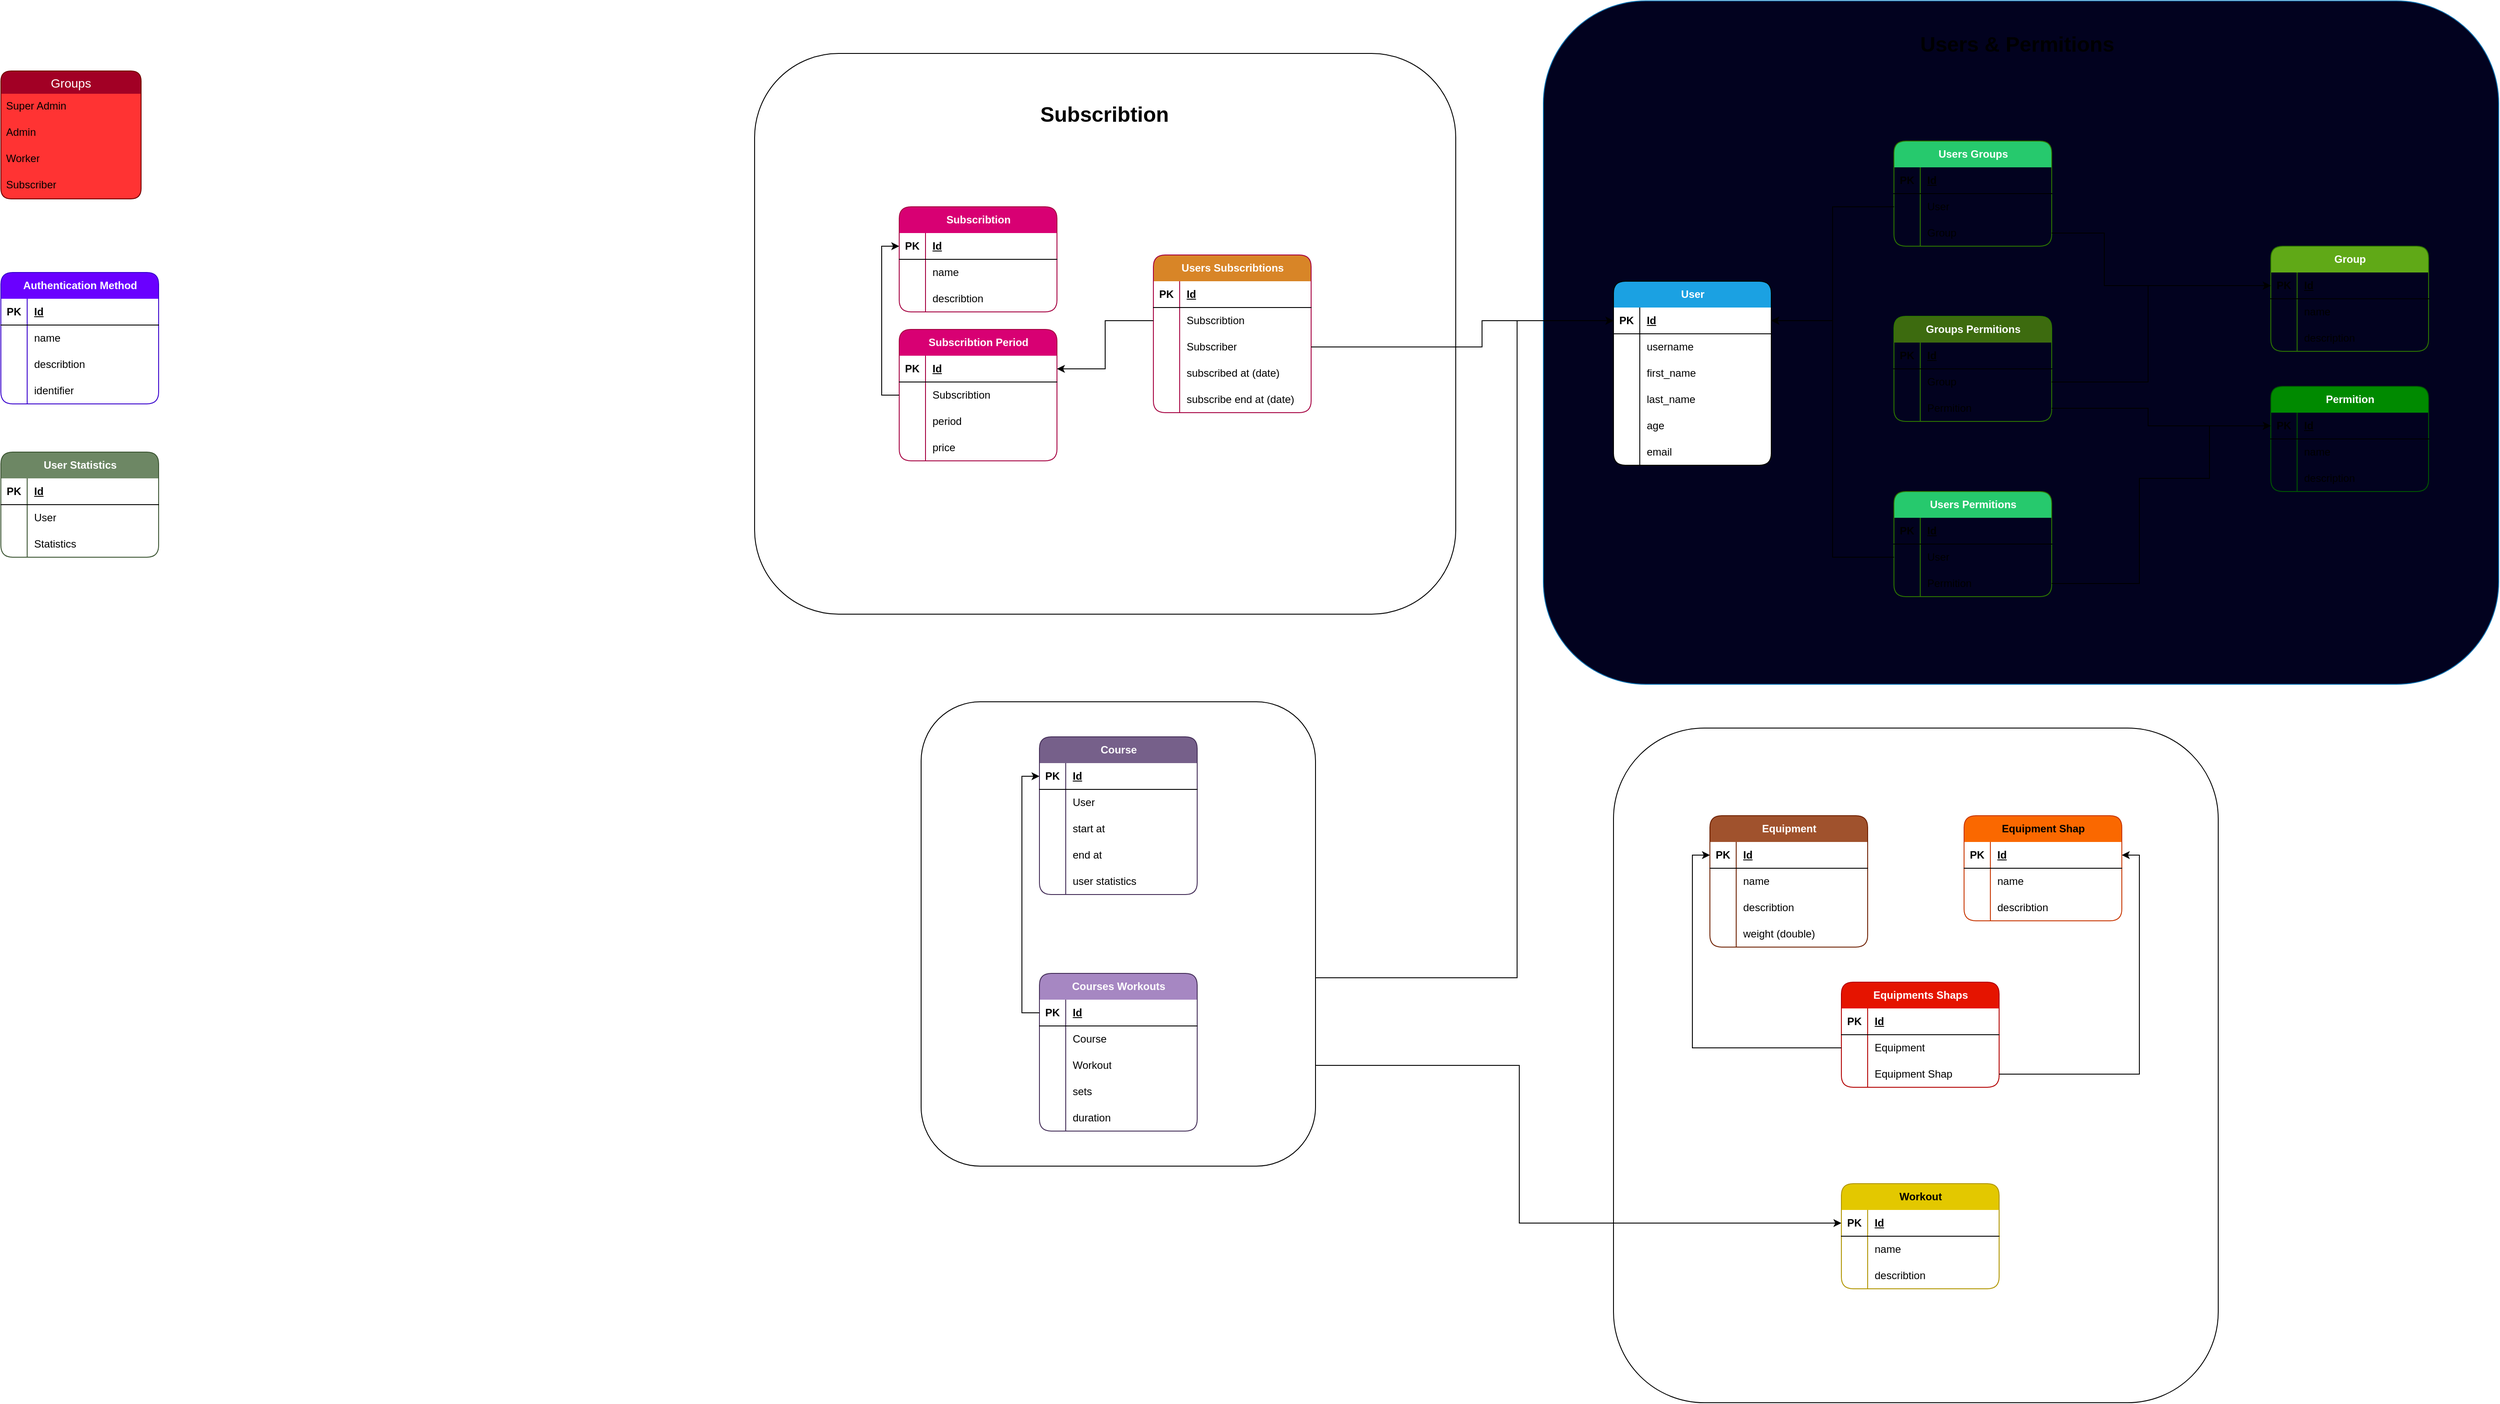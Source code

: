 <mxfile version="21.6.5" type="device">
  <diagram name="Page-1" id="xg7CgBrB9_Lk4aRXQVMj">
    <mxGraphModel dx="2555" dy="589" grid="0" gridSize="10" guides="1" tooltips="1" connect="1" arrows="1" fold="1" page="0" pageScale="1" pageWidth="1500" pageHeight="2000" background="none" math="0" shadow="0">
      <root>
        <mxCell id="0" />
        <mxCell id="1" parent="0" />
        <mxCell id="YQK4Ysnu9C63STyvXHJZ-3" value="Groups" style="swimlane;fontStyle=0;childLayout=stackLayout;horizontal=1;startSize=26;horizontalStack=0;resizeParent=1;resizeParentMax=0;resizeLast=0;collapsible=1;marginBottom=0;align=center;fontSize=14;fillColor=#a20025;fontColor=#ffffff;strokeColor=#6F0000;swimlaneLine=0;rounded=1;swimlaneFillColor=#FF3333;" parent="1" vertex="1">
          <mxGeometry x="-1360" y="260" width="160" height="146" as="geometry" />
        </mxCell>
        <mxCell id="YQK4Ysnu9C63STyvXHJZ-7" value="Super Admin" style="text;strokeColor=none;fillColor=none;spacingLeft=4;spacingRight=4;overflow=hidden;rotatable=0;points=[[0,0.5],[1,0.5]];portConstraint=eastwest;fontSize=12;whiteSpace=wrap;html=1;" parent="YQK4Ysnu9C63STyvXHJZ-3" vertex="1">
          <mxGeometry y="26" width="160" height="30" as="geometry" />
        </mxCell>
        <mxCell id="YQK4Ysnu9C63STyvXHJZ-4" value="Admin" style="text;strokeColor=none;fillColor=none;spacingLeft=4;spacingRight=4;overflow=hidden;rotatable=0;points=[[0,0.5],[1,0.5]];portConstraint=eastwest;fontSize=12;whiteSpace=wrap;html=1;" parent="YQK4Ysnu9C63STyvXHJZ-3" vertex="1">
          <mxGeometry y="56" width="160" height="30" as="geometry" />
        </mxCell>
        <mxCell id="YQK4Ysnu9C63STyvXHJZ-5" value="Worker" style="text;strokeColor=none;fillColor=none;spacingLeft=4;spacingRight=4;overflow=hidden;rotatable=0;points=[[0,0.5],[1,0.5]];portConstraint=eastwest;fontSize=12;whiteSpace=wrap;html=1;" parent="YQK4Ysnu9C63STyvXHJZ-3" vertex="1">
          <mxGeometry y="86" width="160" height="30" as="geometry" />
        </mxCell>
        <mxCell id="YQK4Ysnu9C63STyvXHJZ-6" value="Subscriber" style="text;strokeColor=none;fillColor=none;spacingLeft=4;spacingRight=4;overflow=hidden;rotatable=0;points=[[0,0.5],[1,0.5]];portConstraint=eastwest;fontSize=12;whiteSpace=wrap;html=1;" parent="YQK4Ysnu9C63STyvXHJZ-3" vertex="1">
          <mxGeometry y="116" width="160" height="30" as="geometry" />
        </mxCell>
        <mxCell id="YQK4Ysnu9C63STyvXHJZ-22" value="" style="group;" parent="1" vertex="1" connectable="0">
          <mxGeometry x="400" y="180" width="1090" height="780" as="geometry" />
        </mxCell>
        <mxCell id="YQK4Ysnu9C63STyvXHJZ-21" value="" style="rounded=1;whiteSpace=wrap;html=1;fillColor=#02021F;fontColor=#ffffff;strokeColor=#006EAF;" parent="YQK4Ysnu9C63STyvXHJZ-22" vertex="1">
          <mxGeometry width="1090" height="780" as="geometry" />
        </mxCell>
        <mxCell id="2C0zCBsF6jFKkmQKUa8t-2" value="User" style="shape=table;startSize=30;container=1;collapsible=1;childLayout=tableLayout;fixedRows=1;rowLines=0;fontStyle=1;align=center;resizeLast=1;html=1;fillColor=#1ba1e2;fontColor=#ffffff;strokeColor=default;rounded=1;swimlaneLine=0;shadow=0;gradientColor=none;swimlaneFillColor=default;fixDash=0;movable=1;resizable=1;rotatable=1;deletable=1;editable=1;locked=0;connectable=1;" parent="YQK4Ysnu9C63STyvXHJZ-22" vertex="1">
          <mxGeometry x="80" y="320" width="180" height="210" as="geometry" />
        </mxCell>
        <mxCell id="2C0zCBsF6jFKkmQKUa8t-3" value="" style="shape=tableRow;horizontal=0;startSize=0;swimlaneHead=0;swimlaneBody=0;fillColor=none;collapsible=0;dropTarget=0;points=[[0,0.5],[1,0.5]];portConstraint=eastwest;top=0;left=0;right=0;bottom=1;shadow=0;swimlaneLine=0;" parent="2C0zCBsF6jFKkmQKUa8t-2" vertex="1">
          <mxGeometry y="30" width="180" height="30" as="geometry" />
        </mxCell>
        <mxCell id="2C0zCBsF6jFKkmQKUa8t-4" value="PK" style="shape=partialRectangle;connectable=0;fillColor=none;top=0;left=0;bottom=0;right=0;fontStyle=1;overflow=hidden;whiteSpace=wrap;html=1;shadow=0;swimlaneLine=0;" parent="2C0zCBsF6jFKkmQKUa8t-3" vertex="1">
          <mxGeometry width="30" height="30" as="geometry">
            <mxRectangle width="30" height="30" as="alternateBounds" />
          </mxGeometry>
        </mxCell>
        <mxCell id="2C0zCBsF6jFKkmQKUa8t-5" value="Id" style="shape=partialRectangle;connectable=0;fillColor=none;top=0;left=0;bottom=0;right=0;align=left;spacingLeft=6;fontStyle=5;overflow=hidden;whiteSpace=wrap;html=1;shadow=0;swimlaneLine=0;" parent="2C0zCBsF6jFKkmQKUa8t-3" vertex="1">
          <mxGeometry x="30" width="150" height="30" as="geometry">
            <mxRectangle width="150" height="30" as="alternateBounds" />
          </mxGeometry>
        </mxCell>
        <mxCell id="2C0zCBsF6jFKkmQKUa8t-35" style="shape=tableRow;horizontal=0;startSize=0;swimlaneHead=0;swimlaneBody=0;fillColor=none;collapsible=0;dropTarget=0;points=[[0,0.5],[1,0.5]];portConstraint=eastwest;top=0;left=0;right=0;bottom=0;shadow=0;swimlaneLine=0;" parent="2C0zCBsF6jFKkmQKUa8t-2" vertex="1">
          <mxGeometry y="60" width="180" height="30" as="geometry" />
        </mxCell>
        <mxCell id="2C0zCBsF6jFKkmQKUa8t-36" style="shape=partialRectangle;connectable=0;fillColor=none;top=0;left=0;bottom=0;right=0;editable=1;overflow=hidden;whiteSpace=wrap;html=1;shadow=0;swimlaneLine=0;" parent="2C0zCBsF6jFKkmQKUa8t-35" vertex="1">
          <mxGeometry width="30" height="30" as="geometry">
            <mxRectangle width="30" height="30" as="alternateBounds" />
          </mxGeometry>
        </mxCell>
        <mxCell id="2C0zCBsF6jFKkmQKUa8t-37" value="username" style="shape=partialRectangle;connectable=0;fillColor=none;top=0;left=0;bottom=0;right=0;align=left;spacingLeft=6;overflow=hidden;whiteSpace=wrap;html=1;shadow=0;swimlaneLine=0;" parent="2C0zCBsF6jFKkmQKUa8t-35" vertex="1">
          <mxGeometry x="30" width="150" height="30" as="geometry">
            <mxRectangle width="150" height="30" as="alternateBounds" />
          </mxGeometry>
        </mxCell>
        <mxCell id="2C0zCBsF6jFKkmQKUa8t-6" value="" style="shape=tableRow;horizontal=0;startSize=0;swimlaneHead=0;swimlaneBody=0;fillColor=none;collapsible=0;dropTarget=0;points=[[0,0.5],[1,0.5]];portConstraint=eastwest;top=0;left=0;right=0;bottom=0;shadow=0;swimlaneLine=0;" parent="2C0zCBsF6jFKkmQKUa8t-2" vertex="1">
          <mxGeometry y="90" width="180" height="30" as="geometry" />
        </mxCell>
        <mxCell id="2C0zCBsF6jFKkmQKUa8t-7" value="" style="shape=partialRectangle;connectable=0;fillColor=none;top=0;left=0;bottom=0;right=0;editable=1;overflow=hidden;whiteSpace=wrap;html=1;shadow=0;swimlaneLine=0;" parent="2C0zCBsF6jFKkmQKUa8t-6" vertex="1">
          <mxGeometry width="30" height="30" as="geometry">
            <mxRectangle width="30" height="30" as="alternateBounds" />
          </mxGeometry>
        </mxCell>
        <mxCell id="2C0zCBsF6jFKkmQKUa8t-8" value="first_name" style="shape=partialRectangle;connectable=0;fillColor=none;top=0;left=0;bottom=0;right=0;align=left;spacingLeft=6;overflow=hidden;whiteSpace=wrap;html=1;shadow=0;swimlaneLine=0;" parent="2C0zCBsF6jFKkmQKUa8t-6" vertex="1">
          <mxGeometry x="30" width="150" height="30" as="geometry">
            <mxRectangle width="150" height="30" as="alternateBounds" />
          </mxGeometry>
        </mxCell>
        <mxCell id="2C0zCBsF6jFKkmQKUa8t-9" value="" style="shape=tableRow;horizontal=0;startSize=0;swimlaneHead=0;swimlaneBody=0;fillColor=none;collapsible=0;dropTarget=0;points=[[0,0.5],[1,0.5]];portConstraint=eastwest;top=0;left=0;right=0;bottom=0;shadow=0;swimlaneLine=0;" parent="2C0zCBsF6jFKkmQKUa8t-2" vertex="1">
          <mxGeometry y="120" width="180" height="30" as="geometry" />
        </mxCell>
        <mxCell id="2C0zCBsF6jFKkmQKUa8t-10" value="" style="shape=partialRectangle;connectable=0;fillColor=none;top=0;left=0;bottom=0;right=0;editable=1;overflow=hidden;whiteSpace=wrap;html=1;shadow=0;swimlaneLine=0;" parent="2C0zCBsF6jFKkmQKUa8t-9" vertex="1">
          <mxGeometry width="30" height="30" as="geometry">
            <mxRectangle width="30" height="30" as="alternateBounds" />
          </mxGeometry>
        </mxCell>
        <mxCell id="2C0zCBsF6jFKkmQKUa8t-11" value="last_name" style="shape=partialRectangle;connectable=0;fillColor=none;top=0;left=0;bottom=0;right=0;align=left;spacingLeft=6;overflow=hidden;whiteSpace=wrap;html=1;shadow=0;swimlaneLine=0;" parent="2C0zCBsF6jFKkmQKUa8t-9" vertex="1">
          <mxGeometry x="30" width="150" height="30" as="geometry">
            <mxRectangle width="150" height="30" as="alternateBounds" />
          </mxGeometry>
        </mxCell>
        <mxCell id="2C0zCBsF6jFKkmQKUa8t-12" value="" style="shape=tableRow;horizontal=0;startSize=0;swimlaneHead=0;swimlaneBody=0;fillColor=none;collapsible=0;dropTarget=0;points=[[0,0.5],[1,0.5]];portConstraint=eastwest;top=0;left=0;right=0;bottom=0;shadow=0;swimlaneLine=0;" parent="2C0zCBsF6jFKkmQKUa8t-2" vertex="1">
          <mxGeometry y="150" width="180" height="30" as="geometry" />
        </mxCell>
        <mxCell id="2C0zCBsF6jFKkmQKUa8t-13" value="" style="shape=partialRectangle;connectable=0;fillColor=none;top=0;left=0;bottom=0;right=0;editable=1;overflow=hidden;whiteSpace=wrap;html=1;shadow=0;swimlaneLine=0;" parent="2C0zCBsF6jFKkmQKUa8t-12" vertex="1">
          <mxGeometry width="30" height="30" as="geometry">
            <mxRectangle width="30" height="30" as="alternateBounds" />
          </mxGeometry>
        </mxCell>
        <mxCell id="2C0zCBsF6jFKkmQKUa8t-14" value="age" style="shape=partialRectangle;connectable=0;fillColor=none;top=0;left=0;bottom=0;right=0;align=left;spacingLeft=6;overflow=hidden;whiteSpace=wrap;html=1;shadow=0;swimlaneLine=0;" parent="2C0zCBsF6jFKkmQKUa8t-12" vertex="1">
          <mxGeometry x="30" width="150" height="30" as="geometry">
            <mxRectangle width="150" height="30" as="alternateBounds" />
          </mxGeometry>
        </mxCell>
        <mxCell id="2C0zCBsF6jFKkmQKUa8t-32" style="shape=tableRow;horizontal=0;startSize=0;swimlaneHead=0;swimlaneBody=0;fillColor=none;collapsible=0;dropTarget=0;points=[[0,0.5],[1,0.5]];portConstraint=eastwest;top=0;left=0;right=0;bottom=0;shadow=0;swimlaneLine=0;" parent="2C0zCBsF6jFKkmQKUa8t-2" vertex="1">
          <mxGeometry y="180" width="180" height="30" as="geometry" />
        </mxCell>
        <mxCell id="2C0zCBsF6jFKkmQKUa8t-33" style="shape=partialRectangle;connectable=0;fillColor=none;top=0;left=0;bottom=0;right=0;editable=1;overflow=hidden;whiteSpace=wrap;html=1;shadow=0;swimlaneLine=0;" parent="2C0zCBsF6jFKkmQKUa8t-32" vertex="1">
          <mxGeometry width="30" height="30" as="geometry">
            <mxRectangle width="30" height="30" as="alternateBounds" />
          </mxGeometry>
        </mxCell>
        <mxCell id="2C0zCBsF6jFKkmQKUa8t-34" value="email" style="shape=partialRectangle;connectable=0;fillColor=none;top=0;left=0;bottom=0;right=0;align=left;spacingLeft=6;overflow=hidden;whiteSpace=wrap;html=1;shadow=0;swimlaneLine=0;" parent="2C0zCBsF6jFKkmQKUa8t-32" vertex="1">
          <mxGeometry x="30" width="150" height="30" as="geometry">
            <mxRectangle width="150" height="30" as="alternateBounds" />
          </mxGeometry>
        </mxCell>
        <mxCell id="2C0zCBsF6jFKkmQKUa8t-38" value="Group" style="shape=table;startSize=30;container=1;collapsible=1;childLayout=tableLayout;fixedRows=1;rowLines=0;fontStyle=1;align=center;resizeLast=1;html=1;fillColor=#60a917;fontColor=#ffffff;strokeColor=#2D7600;rounded=1;swimlaneLine=0;shadow=0;" parent="YQK4Ysnu9C63STyvXHJZ-22" vertex="1">
          <mxGeometry x="830" y="280" width="180" height="120" as="geometry" />
        </mxCell>
        <mxCell id="2C0zCBsF6jFKkmQKUa8t-39" value="" style="shape=tableRow;horizontal=0;startSize=0;swimlaneHead=0;swimlaneBody=0;fillColor=none;collapsible=0;dropTarget=0;points=[[0,0.5],[1,0.5]];portConstraint=eastwest;top=0;left=0;right=0;bottom=1;shadow=0;swimlaneLine=0;" parent="2C0zCBsF6jFKkmQKUa8t-38" vertex="1">
          <mxGeometry y="30" width="180" height="30" as="geometry" />
        </mxCell>
        <mxCell id="2C0zCBsF6jFKkmQKUa8t-40" value="PK" style="shape=partialRectangle;connectable=0;fillColor=none;top=0;left=0;bottom=0;right=0;fontStyle=1;overflow=hidden;whiteSpace=wrap;html=1;shadow=0;swimlaneLine=0;" parent="2C0zCBsF6jFKkmQKUa8t-39" vertex="1">
          <mxGeometry width="30" height="30" as="geometry">
            <mxRectangle width="30" height="30" as="alternateBounds" />
          </mxGeometry>
        </mxCell>
        <mxCell id="2C0zCBsF6jFKkmQKUa8t-41" value="Id" style="shape=partialRectangle;connectable=0;fillColor=none;top=0;left=0;bottom=0;right=0;align=left;spacingLeft=6;fontStyle=5;overflow=hidden;whiteSpace=wrap;html=1;shadow=0;swimlaneLine=0;" parent="2C0zCBsF6jFKkmQKUa8t-39" vertex="1">
          <mxGeometry x="30" width="150" height="30" as="geometry">
            <mxRectangle width="150" height="30" as="alternateBounds" />
          </mxGeometry>
        </mxCell>
        <mxCell id="2C0zCBsF6jFKkmQKUa8t-42" value="" style="shape=tableRow;horizontal=0;startSize=0;swimlaneHead=0;swimlaneBody=0;fillColor=none;collapsible=0;dropTarget=0;points=[[0,0.5],[1,0.5]];portConstraint=eastwest;top=0;left=0;right=0;bottom=0;shadow=0;swimlaneLine=0;" parent="2C0zCBsF6jFKkmQKUa8t-38" vertex="1">
          <mxGeometry y="60" width="180" height="30" as="geometry" />
        </mxCell>
        <mxCell id="2C0zCBsF6jFKkmQKUa8t-43" value="" style="shape=partialRectangle;connectable=0;fillColor=none;top=0;left=0;bottom=0;right=0;editable=1;overflow=hidden;whiteSpace=wrap;html=1;shadow=0;swimlaneLine=0;" parent="2C0zCBsF6jFKkmQKUa8t-42" vertex="1">
          <mxGeometry width="30" height="30" as="geometry">
            <mxRectangle width="30" height="30" as="alternateBounds" />
          </mxGeometry>
        </mxCell>
        <mxCell id="2C0zCBsF6jFKkmQKUa8t-44" value="name" style="shape=partialRectangle;connectable=0;fillColor=none;top=0;left=0;bottom=0;right=0;align=left;spacingLeft=6;overflow=hidden;whiteSpace=wrap;html=1;shadow=0;swimlaneLine=0;" parent="2C0zCBsF6jFKkmQKUa8t-42" vertex="1">
          <mxGeometry x="30" width="150" height="30" as="geometry">
            <mxRectangle width="150" height="30" as="alternateBounds" />
          </mxGeometry>
        </mxCell>
        <mxCell id="2C0zCBsF6jFKkmQKUa8t-45" value="" style="shape=tableRow;horizontal=0;startSize=0;swimlaneHead=0;swimlaneBody=0;fillColor=none;collapsible=0;dropTarget=0;points=[[0,0.5],[1,0.5]];portConstraint=eastwest;top=0;left=0;right=0;bottom=0;shadow=0;swimlaneLine=0;" parent="2C0zCBsF6jFKkmQKUa8t-38" vertex="1">
          <mxGeometry y="90" width="180" height="30" as="geometry" />
        </mxCell>
        <mxCell id="2C0zCBsF6jFKkmQKUa8t-46" value="" style="shape=partialRectangle;connectable=0;fillColor=none;top=0;left=0;bottom=0;right=0;editable=1;overflow=hidden;whiteSpace=wrap;html=1;shadow=0;swimlaneLine=0;" parent="2C0zCBsF6jFKkmQKUa8t-45" vertex="1">
          <mxGeometry width="30" height="30" as="geometry">
            <mxRectangle width="30" height="30" as="alternateBounds" />
          </mxGeometry>
        </mxCell>
        <mxCell id="2C0zCBsF6jFKkmQKUa8t-47" value="description" style="shape=partialRectangle;connectable=0;fillColor=none;top=0;left=0;bottom=0;right=0;align=left;spacingLeft=6;overflow=hidden;whiteSpace=wrap;html=1;shadow=0;swimlaneLine=0;" parent="2C0zCBsF6jFKkmQKUa8t-45" vertex="1">
          <mxGeometry x="30" width="150" height="30" as="geometry">
            <mxRectangle width="150" height="30" as="alternateBounds" />
          </mxGeometry>
        </mxCell>
        <mxCell id="2C0zCBsF6jFKkmQKUa8t-51" value="Permition" style="shape=table;startSize=30;container=1;collapsible=1;childLayout=tableLayout;fixedRows=1;rowLines=0;fontStyle=1;align=center;resizeLast=1;html=1;rounded=1;fillColor=#008a00;fontColor=#ffffff;strokeColor=#005700;swimlaneLine=0;shadow=0;" parent="YQK4Ysnu9C63STyvXHJZ-22" vertex="1">
          <mxGeometry x="830" y="440" width="180" height="120" as="geometry" />
        </mxCell>
        <mxCell id="2C0zCBsF6jFKkmQKUa8t-52" value="" style="shape=tableRow;horizontal=0;startSize=0;swimlaneHead=0;swimlaneBody=0;fillColor=none;collapsible=0;dropTarget=0;points=[[0,0.5],[1,0.5]];portConstraint=eastwest;top=0;left=0;right=0;bottom=1;shadow=0;swimlaneLine=0;" parent="2C0zCBsF6jFKkmQKUa8t-51" vertex="1">
          <mxGeometry y="30" width="180" height="30" as="geometry" />
        </mxCell>
        <mxCell id="2C0zCBsF6jFKkmQKUa8t-53" value="PK" style="shape=partialRectangle;connectable=0;fillColor=none;top=0;left=0;bottom=0;right=0;fontStyle=1;overflow=hidden;whiteSpace=wrap;html=1;shadow=0;swimlaneLine=0;" parent="2C0zCBsF6jFKkmQKUa8t-52" vertex="1">
          <mxGeometry width="30" height="30" as="geometry">
            <mxRectangle width="30" height="30" as="alternateBounds" />
          </mxGeometry>
        </mxCell>
        <mxCell id="2C0zCBsF6jFKkmQKUa8t-54" value="Id" style="shape=partialRectangle;connectable=0;fillColor=none;top=0;left=0;bottom=0;right=0;align=left;spacingLeft=6;fontStyle=5;overflow=hidden;whiteSpace=wrap;html=1;shadow=0;swimlaneLine=0;" parent="2C0zCBsF6jFKkmQKUa8t-52" vertex="1">
          <mxGeometry x="30" width="150" height="30" as="geometry">
            <mxRectangle width="150" height="30" as="alternateBounds" />
          </mxGeometry>
        </mxCell>
        <mxCell id="2C0zCBsF6jFKkmQKUa8t-55" value="" style="shape=tableRow;horizontal=0;startSize=0;swimlaneHead=0;swimlaneBody=0;fillColor=none;collapsible=0;dropTarget=0;points=[[0,0.5],[1,0.5]];portConstraint=eastwest;top=0;left=0;right=0;bottom=0;shadow=0;swimlaneLine=0;" parent="2C0zCBsF6jFKkmQKUa8t-51" vertex="1">
          <mxGeometry y="60" width="180" height="30" as="geometry" />
        </mxCell>
        <mxCell id="2C0zCBsF6jFKkmQKUa8t-56" value="" style="shape=partialRectangle;connectable=0;fillColor=none;top=0;left=0;bottom=0;right=0;editable=1;overflow=hidden;whiteSpace=wrap;html=1;shadow=0;swimlaneLine=0;" parent="2C0zCBsF6jFKkmQKUa8t-55" vertex="1">
          <mxGeometry width="30" height="30" as="geometry">
            <mxRectangle width="30" height="30" as="alternateBounds" />
          </mxGeometry>
        </mxCell>
        <mxCell id="2C0zCBsF6jFKkmQKUa8t-57" value="name" style="shape=partialRectangle;connectable=0;fillColor=none;top=0;left=0;bottom=0;right=0;align=left;spacingLeft=6;overflow=hidden;whiteSpace=wrap;html=1;shadow=0;swimlaneLine=0;" parent="2C0zCBsF6jFKkmQKUa8t-55" vertex="1">
          <mxGeometry x="30" width="150" height="30" as="geometry">
            <mxRectangle width="150" height="30" as="alternateBounds" />
          </mxGeometry>
        </mxCell>
        <mxCell id="2C0zCBsF6jFKkmQKUa8t-58" value="" style="shape=tableRow;horizontal=0;startSize=0;swimlaneHead=0;swimlaneBody=0;fillColor=none;collapsible=0;dropTarget=0;points=[[0,0.5],[1,0.5]];portConstraint=eastwest;top=0;left=0;right=0;bottom=0;shadow=0;swimlaneLine=0;" parent="2C0zCBsF6jFKkmQKUa8t-51" vertex="1">
          <mxGeometry y="90" width="180" height="30" as="geometry" />
        </mxCell>
        <mxCell id="2C0zCBsF6jFKkmQKUa8t-59" value="" style="shape=partialRectangle;connectable=0;fillColor=none;top=0;left=0;bottom=0;right=0;editable=1;overflow=hidden;whiteSpace=wrap;html=1;shadow=0;swimlaneLine=0;" parent="2C0zCBsF6jFKkmQKUa8t-58" vertex="1">
          <mxGeometry width="30" height="30" as="geometry">
            <mxRectangle width="30" height="30" as="alternateBounds" />
          </mxGeometry>
        </mxCell>
        <mxCell id="2C0zCBsF6jFKkmQKUa8t-60" value="description" style="shape=partialRectangle;connectable=0;fillColor=none;top=0;left=0;bottom=0;right=0;align=left;spacingLeft=6;overflow=hidden;whiteSpace=wrap;html=1;shadow=0;swimlaneLine=0;" parent="2C0zCBsF6jFKkmQKUa8t-58" vertex="1">
          <mxGeometry x="30" width="150" height="30" as="geometry">
            <mxRectangle width="150" height="30" as="alternateBounds" />
          </mxGeometry>
        </mxCell>
        <mxCell id="2C0zCBsF6jFKkmQKUa8t-67" value="Groups Permitions" style="shape=table;startSize=30;container=1;collapsible=1;childLayout=tableLayout;fixedRows=1;rowLines=0;fontStyle=1;align=center;resizeLast=1;html=1;fillColor=#3D6B0F;fontColor=#ffffff;strokeColor=#2D7600;rounded=1;swimlaneLine=0;shadow=0;" parent="YQK4Ysnu9C63STyvXHJZ-22" vertex="1">
          <mxGeometry x="400" y="360" width="180" height="120" as="geometry" />
        </mxCell>
        <mxCell id="2C0zCBsF6jFKkmQKUa8t-68" value="" style="shape=tableRow;horizontal=0;startSize=0;swimlaneHead=0;swimlaneBody=0;fillColor=none;collapsible=0;dropTarget=0;points=[[0,0.5],[1,0.5]];portConstraint=eastwest;top=0;left=0;right=0;bottom=1;shadow=0;swimlaneLine=0;" parent="2C0zCBsF6jFKkmQKUa8t-67" vertex="1">
          <mxGeometry y="30" width="180" height="30" as="geometry" />
        </mxCell>
        <mxCell id="2C0zCBsF6jFKkmQKUa8t-69" value="PK" style="shape=partialRectangle;connectable=0;fillColor=none;top=0;left=0;bottom=0;right=0;fontStyle=1;overflow=hidden;whiteSpace=wrap;html=1;shadow=0;swimlaneLine=0;" parent="2C0zCBsF6jFKkmQKUa8t-68" vertex="1">
          <mxGeometry width="30" height="30" as="geometry">
            <mxRectangle width="30" height="30" as="alternateBounds" />
          </mxGeometry>
        </mxCell>
        <mxCell id="2C0zCBsF6jFKkmQKUa8t-70" value="Id" style="shape=partialRectangle;connectable=0;fillColor=none;top=0;left=0;bottom=0;right=0;align=left;spacingLeft=6;fontStyle=5;overflow=hidden;whiteSpace=wrap;html=1;shadow=0;swimlaneLine=0;" parent="2C0zCBsF6jFKkmQKUa8t-68" vertex="1">
          <mxGeometry x="30" width="150" height="30" as="geometry">
            <mxRectangle width="150" height="30" as="alternateBounds" />
          </mxGeometry>
        </mxCell>
        <mxCell id="2C0zCBsF6jFKkmQKUa8t-71" value="" style="shape=tableRow;horizontal=0;startSize=0;swimlaneHead=0;swimlaneBody=0;fillColor=none;collapsible=0;dropTarget=0;points=[[0,0.5],[1,0.5]];portConstraint=eastwest;top=0;left=0;right=0;bottom=0;shadow=0;swimlaneLine=0;" parent="2C0zCBsF6jFKkmQKUa8t-67" vertex="1">
          <mxGeometry y="60" width="180" height="30" as="geometry" />
        </mxCell>
        <mxCell id="2C0zCBsF6jFKkmQKUa8t-72" value="" style="shape=partialRectangle;connectable=0;fillColor=none;top=0;left=0;bottom=0;right=0;editable=1;overflow=hidden;whiteSpace=wrap;html=1;shadow=0;swimlaneLine=0;" parent="2C0zCBsF6jFKkmQKUa8t-71" vertex="1">
          <mxGeometry width="30" height="30" as="geometry">
            <mxRectangle width="30" height="30" as="alternateBounds" />
          </mxGeometry>
        </mxCell>
        <mxCell id="2C0zCBsF6jFKkmQKUa8t-73" value="Group" style="shape=partialRectangle;connectable=0;fillColor=none;top=0;left=0;bottom=0;right=0;align=left;spacingLeft=6;overflow=hidden;whiteSpace=wrap;html=1;shadow=0;swimlaneLine=0;" parent="2C0zCBsF6jFKkmQKUa8t-71" vertex="1">
          <mxGeometry x="30" width="150" height="30" as="geometry">
            <mxRectangle width="150" height="30" as="alternateBounds" />
          </mxGeometry>
        </mxCell>
        <mxCell id="2C0zCBsF6jFKkmQKUa8t-74" value="" style="shape=tableRow;horizontal=0;startSize=0;swimlaneHead=0;swimlaneBody=0;fillColor=none;collapsible=0;dropTarget=0;points=[[0,0.5],[1,0.5]];portConstraint=eastwest;top=0;left=0;right=0;bottom=0;shadow=0;swimlaneLine=0;" parent="2C0zCBsF6jFKkmQKUa8t-67" vertex="1">
          <mxGeometry y="90" width="180" height="30" as="geometry" />
        </mxCell>
        <mxCell id="2C0zCBsF6jFKkmQKUa8t-75" value="" style="shape=partialRectangle;connectable=0;fillColor=none;top=0;left=0;bottom=0;right=0;editable=1;overflow=hidden;whiteSpace=wrap;html=1;shadow=0;swimlaneLine=0;" parent="2C0zCBsF6jFKkmQKUa8t-74" vertex="1">
          <mxGeometry width="30" height="30" as="geometry">
            <mxRectangle width="30" height="30" as="alternateBounds" />
          </mxGeometry>
        </mxCell>
        <mxCell id="2C0zCBsF6jFKkmQKUa8t-76" value="Permition" style="shape=partialRectangle;connectable=0;fillColor=none;top=0;left=0;bottom=0;right=0;align=left;spacingLeft=6;overflow=hidden;whiteSpace=wrap;html=1;shadow=0;swimlaneLine=0;" parent="2C0zCBsF6jFKkmQKUa8t-74" vertex="1">
          <mxGeometry x="30" width="150" height="30" as="geometry">
            <mxRectangle width="150" height="30" as="alternateBounds" />
          </mxGeometry>
        </mxCell>
        <mxCell id="2C0zCBsF6jFKkmQKUa8t-83" value="Users Groups" style="shape=table;startSize=30;container=1;collapsible=1;childLayout=tableLayout;fixedRows=1;rowLines=0;fontStyle=1;align=center;resizeLast=1;html=1;fillColor=#26C96D;fontColor=#ffffff;strokeColor=#2D7600;rounded=1;swimlaneLine=0;shadow=0;" parent="YQK4Ysnu9C63STyvXHJZ-22" vertex="1">
          <mxGeometry x="400" y="160" width="180" height="120" as="geometry" />
        </mxCell>
        <mxCell id="2C0zCBsF6jFKkmQKUa8t-84" value="" style="shape=tableRow;horizontal=0;startSize=0;swimlaneHead=0;swimlaneBody=0;fillColor=none;collapsible=0;dropTarget=0;points=[[0,0.5],[1,0.5]];portConstraint=eastwest;top=0;left=0;right=0;bottom=1;shadow=0;swimlaneLine=0;" parent="2C0zCBsF6jFKkmQKUa8t-83" vertex="1">
          <mxGeometry y="30" width="180" height="30" as="geometry" />
        </mxCell>
        <mxCell id="2C0zCBsF6jFKkmQKUa8t-85" value="PK" style="shape=partialRectangle;connectable=0;fillColor=none;top=0;left=0;bottom=0;right=0;fontStyle=1;overflow=hidden;whiteSpace=wrap;html=1;shadow=0;swimlaneLine=0;" parent="2C0zCBsF6jFKkmQKUa8t-84" vertex="1">
          <mxGeometry width="30" height="30" as="geometry">
            <mxRectangle width="30" height="30" as="alternateBounds" />
          </mxGeometry>
        </mxCell>
        <mxCell id="2C0zCBsF6jFKkmQKUa8t-86" value="Id" style="shape=partialRectangle;connectable=0;fillColor=none;top=0;left=0;bottom=0;right=0;align=left;spacingLeft=6;fontStyle=5;overflow=hidden;whiteSpace=wrap;html=1;shadow=0;swimlaneLine=0;" parent="2C0zCBsF6jFKkmQKUa8t-84" vertex="1">
          <mxGeometry x="30" width="150" height="30" as="geometry">
            <mxRectangle width="150" height="30" as="alternateBounds" />
          </mxGeometry>
        </mxCell>
        <mxCell id="2C0zCBsF6jFKkmQKUa8t-87" value="" style="shape=tableRow;horizontal=0;startSize=0;swimlaneHead=0;swimlaneBody=0;fillColor=none;collapsible=0;dropTarget=0;points=[[0,0.5],[1,0.5]];portConstraint=eastwest;top=0;left=0;right=0;bottom=0;shadow=0;swimlaneLine=0;" parent="2C0zCBsF6jFKkmQKUa8t-83" vertex="1">
          <mxGeometry y="60" width="180" height="30" as="geometry" />
        </mxCell>
        <mxCell id="2C0zCBsF6jFKkmQKUa8t-88" value="" style="shape=partialRectangle;connectable=0;fillColor=none;top=0;left=0;bottom=0;right=0;editable=1;overflow=hidden;whiteSpace=wrap;html=1;shadow=0;swimlaneLine=0;" parent="2C0zCBsF6jFKkmQKUa8t-87" vertex="1">
          <mxGeometry width="30" height="30" as="geometry">
            <mxRectangle width="30" height="30" as="alternateBounds" />
          </mxGeometry>
        </mxCell>
        <mxCell id="2C0zCBsF6jFKkmQKUa8t-89" value="User" style="shape=partialRectangle;connectable=0;fillColor=none;top=0;left=0;bottom=0;right=0;align=left;spacingLeft=6;overflow=hidden;whiteSpace=wrap;html=1;shadow=0;swimlaneLine=0;" parent="2C0zCBsF6jFKkmQKUa8t-87" vertex="1">
          <mxGeometry x="30" width="150" height="30" as="geometry">
            <mxRectangle width="150" height="30" as="alternateBounds" />
          </mxGeometry>
        </mxCell>
        <mxCell id="2C0zCBsF6jFKkmQKUa8t-90" value="" style="shape=tableRow;horizontal=0;startSize=0;swimlaneHead=0;swimlaneBody=0;fillColor=none;collapsible=0;dropTarget=0;points=[[0,0.5],[1,0.5]];portConstraint=eastwest;top=0;left=0;right=0;bottom=0;shadow=0;swimlaneLine=0;" parent="2C0zCBsF6jFKkmQKUa8t-83" vertex="1">
          <mxGeometry y="90" width="180" height="30" as="geometry" />
        </mxCell>
        <mxCell id="2C0zCBsF6jFKkmQKUa8t-91" value="" style="shape=partialRectangle;connectable=0;fillColor=none;top=0;left=0;bottom=0;right=0;editable=1;overflow=hidden;whiteSpace=wrap;html=1;shadow=0;swimlaneLine=0;" parent="2C0zCBsF6jFKkmQKUa8t-90" vertex="1">
          <mxGeometry width="30" height="30" as="geometry">
            <mxRectangle width="30" height="30" as="alternateBounds" />
          </mxGeometry>
        </mxCell>
        <mxCell id="2C0zCBsF6jFKkmQKUa8t-92" value="Group" style="shape=partialRectangle;connectable=0;fillColor=none;top=0;left=0;bottom=0;right=0;align=left;spacingLeft=6;overflow=hidden;whiteSpace=wrap;html=1;shadow=0;swimlaneLine=0;" parent="2C0zCBsF6jFKkmQKUa8t-90" vertex="1">
          <mxGeometry x="30" width="150" height="30" as="geometry">
            <mxRectangle width="150" height="30" as="alternateBounds" />
          </mxGeometry>
        </mxCell>
        <mxCell id="2C0zCBsF6jFKkmQKUa8t-96" style="edgeStyle=orthogonalEdgeStyle;rounded=0;orthogonalLoop=1;jettySize=auto;html=1;exitX=1;exitY=0.5;exitDx=0;exitDy=0;entryX=0;entryY=0.5;entryDx=0;entryDy=0;shadow=0;swimlaneLine=0;" parent="YQK4Ysnu9C63STyvXHJZ-22" source="2C0zCBsF6jFKkmQKUa8t-71" target="2C0zCBsF6jFKkmQKUa8t-39" edge="1">
          <mxGeometry relative="1" as="geometry">
            <Array as="points">
              <mxPoint x="690" y="435" />
              <mxPoint x="690" y="325" />
            </Array>
          </mxGeometry>
        </mxCell>
        <mxCell id="2C0zCBsF6jFKkmQKUa8t-97" style="edgeStyle=orthogonalEdgeStyle;rounded=0;orthogonalLoop=1;jettySize=auto;html=1;exitX=1;exitY=0.5;exitDx=0;exitDy=0;entryX=0;entryY=0.5;entryDx=0;entryDy=0;shadow=0;swimlaneLine=0;" parent="YQK4Ysnu9C63STyvXHJZ-22" source="2C0zCBsF6jFKkmQKUa8t-74" target="2C0zCBsF6jFKkmQKUa8t-52" edge="1">
          <mxGeometry relative="1" as="geometry">
            <Array as="points">
              <mxPoint x="690" y="465" />
              <mxPoint x="690" y="485" />
            </Array>
          </mxGeometry>
        </mxCell>
        <mxCell id="2C0zCBsF6jFKkmQKUa8t-99" style="edgeStyle=orthogonalEdgeStyle;rounded=0;orthogonalLoop=1;jettySize=auto;html=1;exitX=1;exitY=0.5;exitDx=0;exitDy=0;entryX=0;entryY=0.5;entryDx=0;entryDy=0;shadow=0;swimlaneLine=0;" parent="YQK4Ysnu9C63STyvXHJZ-22" source="2C0zCBsF6jFKkmQKUa8t-90" target="2C0zCBsF6jFKkmQKUa8t-39" edge="1">
          <mxGeometry relative="1" as="geometry">
            <Array as="points">
              <mxPoint x="640" y="265" />
              <mxPoint x="640" y="325" />
            </Array>
          </mxGeometry>
        </mxCell>
        <mxCell id="2C0zCBsF6jFKkmQKUa8t-100" style="edgeStyle=orthogonalEdgeStyle;rounded=0;orthogonalLoop=1;jettySize=auto;html=1;exitX=0;exitY=0.5;exitDx=0;exitDy=0;entryX=1;entryY=0.5;entryDx=0;entryDy=0;shadow=0;swimlaneLine=0;" parent="YQK4Ysnu9C63STyvXHJZ-22" source="2C0zCBsF6jFKkmQKUa8t-87" target="2C0zCBsF6jFKkmQKUa8t-3" edge="1">
          <mxGeometry relative="1" as="geometry" />
        </mxCell>
        <mxCell id="YQK4Ysnu9C63STyvXHJZ-8" value="Users Permitions" style="shape=table;startSize=30;container=1;collapsible=1;childLayout=tableLayout;fixedRows=1;rowLines=0;fontStyle=1;align=center;resizeLast=1;html=1;fillColor=#26C96D;fontColor=#ffffff;strokeColor=#2D7600;rounded=1;swimlaneLine=0;shadow=0;" parent="YQK4Ysnu9C63STyvXHJZ-22" vertex="1">
          <mxGeometry x="400" y="560" width="180" height="120" as="geometry" />
        </mxCell>
        <mxCell id="YQK4Ysnu9C63STyvXHJZ-9" value="" style="shape=tableRow;horizontal=0;startSize=0;swimlaneHead=0;swimlaneBody=0;fillColor=none;collapsible=0;dropTarget=0;points=[[0,0.5],[1,0.5]];portConstraint=eastwest;top=0;left=0;right=0;bottom=1;shadow=0;swimlaneLine=0;" parent="YQK4Ysnu9C63STyvXHJZ-8" vertex="1">
          <mxGeometry y="30" width="180" height="30" as="geometry" />
        </mxCell>
        <mxCell id="YQK4Ysnu9C63STyvXHJZ-10" value="PK" style="shape=partialRectangle;connectable=0;fillColor=none;top=0;left=0;bottom=0;right=0;fontStyle=1;overflow=hidden;whiteSpace=wrap;html=1;shadow=0;swimlaneLine=0;" parent="YQK4Ysnu9C63STyvXHJZ-9" vertex="1">
          <mxGeometry width="30" height="30" as="geometry">
            <mxRectangle width="30" height="30" as="alternateBounds" />
          </mxGeometry>
        </mxCell>
        <mxCell id="YQK4Ysnu9C63STyvXHJZ-11" value="Id" style="shape=partialRectangle;connectable=0;fillColor=none;top=0;left=0;bottom=0;right=0;align=left;spacingLeft=6;fontStyle=5;overflow=hidden;whiteSpace=wrap;html=1;shadow=0;swimlaneLine=0;" parent="YQK4Ysnu9C63STyvXHJZ-9" vertex="1">
          <mxGeometry x="30" width="150" height="30" as="geometry">
            <mxRectangle width="150" height="30" as="alternateBounds" />
          </mxGeometry>
        </mxCell>
        <mxCell id="YQK4Ysnu9C63STyvXHJZ-12" value="" style="shape=tableRow;horizontal=0;startSize=0;swimlaneHead=0;swimlaneBody=0;fillColor=none;collapsible=0;dropTarget=0;points=[[0,0.5],[1,0.5]];portConstraint=eastwest;top=0;left=0;right=0;bottom=0;shadow=0;swimlaneLine=0;" parent="YQK4Ysnu9C63STyvXHJZ-8" vertex="1">
          <mxGeometry y="60" width="180" height="30" as="geometry" />
        </mxCell>
        <mxCell id="YQK4Ysnu9C63STyvXHJZ-13" value="" style="shape=partialRectangle;connectable=0;fillColor=none;top=0;left=0;bottom=0;right=0;editable=1;overflow=hidden;whiteSpace=wrap;html=1;shadow=0;swimlaneLine=0;" parent="YQK4Ysnu9C63STyvXHJZ-12" vertex="1">
          <mxGeometry width="30" height="30" as="geometry">
            <mxRectangle width="30" height="30" as="alternateBounds" />
          </mxGeometry>
        </mxCell>
        <mxCell id="YQK4Ysnu9C63STyvXHJZ-14" value="User" style="shape=partialRectangle;connectable=0;fillColor=none;top=0;left=0;bottom=0;right=0;align=left;spacingLeft=6;overflow=hidden;whiteSpace=wrap;html=1;shadow=0;swimlaneLine=0;" parent="YQK4Ysnu9C63STyvXHJZ-12" vertex="1">
          <mxGeometry x="30" width="150" height="30" as="geometry">
            <mxRectangle width="150" height="30" as="alternateBounds" />
          </mxGeometry>
        </mxCell>
        <mxCell id="YQK4Ysnu9C63STyvXHJZ-15" value="" style="shape=tableRow;horizontal=0;startSize=0;swimlaneHead=0;swimlaneBody=0;fillColor=none;collapsible=0;dropTarget=0;points=[[0,0.5],[1,0.5]];portConstraint=eastwest;top=0;left=0;right=0;bottom=0;shadow=0;swimlaneLine=0;" parent="YQK4Ysnu9C63STyvXHJZ-8" vertex="1">
          <mxGeometry y="90" width="180" height="30" as="geometry" />
        </mxCell>
        <mxCell id="YQK4Ysnu9C63STyvXHJZ-16" value="" style="shape=partialRectangle;connectable=0;fillColor=none;top=0;left=0;bottom=0;right=0;editable=1;overflow=hidden;whiteSpace=wrap;html=1;shadow=0;swimlaneLine=0;" parent="YQK4Ysnu9C63STyvXHJZ-15" vertex="1">
          <mxGeometry width="30" height="30" as="geometry">
            <mxRectangle width="30" height="30" as="alternateBounds" />
          </mxGeometry>
        </mxCell>
        <mxCell id="YQK4Ysnu9C63STyvXHJZ-17" value="Permition" style="shape=partialRectangle;connectable=0;fillColor=none;top=0;left=0;bottom=0;right=0;align=left;spacingLeft=6;overflow=hidden;whiteSpace=wrap;html=1;shadow=0;swimlaneLine=0;" parent="YQK4Ysnu9C63STyvXHJZ-15" vertex="1">
          <mxGeometry x="30" width="150" height="30" as="geometry">
            <mxRectangle width="150" height="30" as="alternateBounds" />
          </mxGeometry>
        </mxCell>
        <mxCell id="YQK4Ysnu9C63STyvXHJZ-19" style="edgeStyle=orthogonalEdgeStyle;rounded=0;orthogonalLoop=1;jettySize=auto;html=1;exitX=1;exitY=0.5;exitDx=0;exitDy=0;entryX=0;entryY=0.5;entryDx=0;entryDy=0;" parent="YQK4Ysnu9C63STyvXHJZ-22" source="YQK4Ysnu9C63STyvXHJZ-15" target="2C0zCBsF6jFKkmQKUa8t-52" edge="1">
          <mxGeometry relative="1" as="geometry">
            <Array as="points">
              <mxPoint x="680" y="665" />
              <mxPoint x="680" y="545" />
              <mxPoint x="760" y="545" />
              <mxPoint x="760" y="485" />
            </Array>
          </mxGeometry>
        </mxCell>
        <mxCell id="YQK4Ysnu9C63STyvXHJZ-20" style="edgeStyle=orthogonalEdgeStyle;rounded=0;orthogonalLoop=1;jettySize=auto;html=1;exitX=0;exitY=0.5;exitDx=0;exitDy=0;entryX=1;entryY=0.5;entryDx=0;entryDy=0;" parent="YQK4Ysnu9C63STyvXHJZ-22" source="YQK4Ysnu9C63STyvXHJZ-12" target="2C0zCBsF6jFKkmQKUa8t-3" edge="1">
          <mxGeometry relative="1" as="geometry" />
        </mxCell>
        <mxCell id="YQK4Ysnu9C63STyvXHJZ-23" value="&lt;h1&gt;Users &amp;amp; Permitions&lt;/h1&gt;" style="text;html=1;strokeColor=none;fillColor=none;spacing=5;spacingTop=-20;whiteSpace=wrap;overflow=hidden;rounded=0;" parent="YQK4Ysnu9C63STyvXHJZ-22" vertex="1">
          <mxGeometry x="425" y="30" width="235" height="40" as="geometry" />
        </mxCell>
        <mxCell id="YQK4Ysnu9C63STyvXHJZ-76" value="" style="group;" parent="1" vertex="1" connectable="0">
          <mxGeometry x="-500" y="240" width="800" height="640" as="geometry" />
        </mxCell>
        <mxCell id="YQK4Ysnu9C63STyvXHJZ-75" value="" style="rounded=1;whiteSpace=wrap;html=1;" parent="YQK4Ysnu9C63STyvXHJZ-76" vertex="1">
          <mxGeometry width="800" height="640" as="geometry" />
        </mxCell>
        <mxCell id="YQK4Ysnu9C63STyvXHJZ-24" value="Subscribtion" style="shape=table;startSize=30;container=1;collapsible=1;childLayout=tableLayout;fixedRows=1;rowLines=0;fontStyle=1;align=center;resizeLast=1;html=1;rounded=1;swimlaneLine=0;fillColor=#d80073;fontColor=#ffffff;strokeColor=#A50040;" parent="YQK4Ysnu9C63STyvXHJZ-76" vertex="1">
          <mxGeometry x="165" y="175" width="180" height="120" as="geometry" />
        </mxCell>
        <mxCell id="YQK4Ysnu9C63STyvXHJZ-25" value="" style="shape=tableRow;horizontal=0;startSize=0;swimlaneHead=0;swimlaneBody=0;fillColor=none;collapsible=0;dropTarget=0;points=[[0,0.5],[1,0.5]];portConstraint=eastwest;top=0;left=0;right=0;bottom=1;" parent="YQK4Ysnu9C63STyvXHJZ-24" vertex="1">
          <mxGeometry y="30" width="180" height="30" as="geometry" />
        </mxCell>
        <mxCell id="YQK4Ysnu9C63STyvXHJZ-26" value="PK" style="shape=partialRectangle;connectable=0;fillColor=none;top=0;left=0;bottom=0;right=0;fontStyle=1;overflow=hidden;whiteSpace=wrap;html=1;" parent="YQK4Ysnu9C63STyvXHJZ-25" vertex="1">
          <mxGeometry width="30" height="30" as="geometry">
            <mxRectangle width="30" height="30" as="alternateBounds" />
          </mxGeometry>
        </mxCell>
        <mxCell id="YQK4Ysnu9C63STyvXHJZ-27" value="Id" style="shape=partialRectangle;connectable=0;fillColor=none;top=0;left=0;bottom=0;right=0;align=left;spacingLeft=6;fontStyle=5;overflow=hidden;whiteSpace=wrap;html=1;" parent="YQK4Ysnu9C63STyvXHJZ-25" vertex="1">
          <mxGeometry x="30" width="150" height="30" as="geometry">
            <mxRectangle width="150" height="30" as="alternateBounds" />
          </mxGeometry>
        </mxCell>
        <mxCell id="YQK4Ysnu9C63STyvXHJZ-28" value="" style="shape=tableRow;horizontal=0;startSize=0;swimlaneHead=0;swimlaneBody=0;fillColor=none;collapsible=0;dropTarget=0;points=[[0,0.5],[1,0.5]];portConstraint=eastwest;top=0;left=0;right=0;bottom=0;" parent="YQK4Ysnu9C63STyvXHJZ-24" vertex="1">
          <mxGeometry y="60" width="180" height="30" as="geometry" />
        </mxCell>
        <mxCell id="YQK4Ysnu9C63STyvXHJZ-29" value="" style="shape=partialRectangle;connectable=0;fillColor=none;top=0;left=0;bottom=0;right=0;editable=1;overflow=hidden;whiteSpace=wrap;html=1;" parent="YQK4Ysnu9C63STyvXHJZ-28" vertex="1">
          <mxGeometry width="30" height="30" as="geometry">
            <mxRectangle width="30" height="30" as="alternateBounds" />
          </mxGeometry>
        </mxCell>
        <mxCell id="YQK4Ysnu9C63STyvXHJZ-30" value="name" style="shape=partialRectangle;connectable=0;fillColor=none;top=0;left=0;bottom=0;right=0;align=left;spacingLeft=6;overflow=hidden;whiteSpace=wrap;html=1;" parent="YQK4Ysnu9C63STyvXHJZ-28" vertex="1">
          <mxGeometry x="30" width="150" height="30" as="geometry">
            <mxRectangle width="150" height="30" as="alternateBounds" />
          </mxGeometry>
        </mxCell>
        <mxCell id="YQK4Ysnu9C63STyvXHJZ-31" value="" style="shape=tableRow;horizontal=0;startSize=0;swimlaneHead=0;swimlaneBody=0;fillColor=none;collapsible=0;dropTarget=0;points=[[0,0.5],[1,0.5]];portConstraint=eastwest;top=0;left=0;right=0;bottom=0;" parent="YQK4Ysnu9C63STyvXHJZ-24" vertex="1">
          <mxGeometry y="90" width="180" height="30" as="geometry" />
        </mxCell>
        <mxCell id="YQK4Ysnu9C63STyvXHJZ-32" value="" style="shape=partialRectangle;connectable=0;fillColor=none;top=0;left=0;bottom=0;right=0;editable=1;overflow=hidden;whiteSpace=wrap;html=1;" parent="YQK4Ysnu9C63STyvXHJZ-31" vertex="1">
          <mxGeometry width="30" height="30" as="geometry">
            <mxRectangle width="30" height="30" as="alternateBounds" />
          </mxGeometry>
        </mxCell>
        <mxCell id="YQK4Ysnu9C63STyvXHJZ-33" value="describtion" style="shape=partialRectangle;connectable=0;fillColor=none;top=0;left=0;bottom=0;right=0;align=left;spacingLeft=6;overflow=hidden;whiteSpace=wrap;html=1;" parent="YQK4Ysnu9C63STyvXHJZ-31" vertex="1">
          <mxGeometry x="30" width="150" height="30" as="geometry">
            <mxRectangle width="150" height="30" as="alternateBounds" />
          </mxGeometry>
        </mxCell>
        <mxCell id="YQK4Ysnu9C63STyvXHJZ-77" style="edgeStyle=orthogonalEdgeStyle;rounded=0;orthogonalLoop=1;jettySize=auto;html=1;exitX=1;exitY=0.5;exitDx=0;exitDy=0;" parent="YQK4Ysnu9C63STyvXHJZ-24" source="YQK4Ysnu9C63STyvXHJZ-25" target="YQK4Ysnu9C63STyvXHJZ-25" edge="1">
          <mxGeometry relative="1" as="geometry" />
        </mxCell>
        <mxCell id="YQK4Ysnu9C63STyvXHJZ-40" value="Subscribtion Period" style="shape=table;startSize=30;container=1;collapsible=1;childLayout=tableLayout;fixedRows=1;rowLines=0;fontStyle=1;align=center;resizeLast=1;html=1;rounded=1;swimlaneLine=0;fillColor=#d80073;fontColor=#ffffff;strokeColor=#A50040;" parent="YQK4Ysnu9C63STyvXHJZ-76" vertex="1">
          <mxGeometry x="165" y="315" width="180" height="150" as="geometry" />
        </mxCell>
        <mxCell id="YQK4Ysnu9C63STyvXHJZ-41" value="" style="shape=tableRow;horizontal=0;startSize=0;swimlaneHead=0;swimlaneBody=0;fillColor=none;collapsible=0;dropTarget=0;points=[[0,0.5],[1,0.5]];portConstraint=eastwest;top=0;left=0;right=0;bottom=1;" parent="YQK4Ysnu9C63STyvXHJZ-40" vertex="1">
          <mxGeometry y="30" width="180" height="30" as="geometry" />
        </mxCell>
        <mxCell id="YQK4Ysnu9C63STyvXHJZ-42" value="PK" style="shape=partialRectangle;connectable=0;fillColor=none;top=0;left=0;bottom=0;right=0;fontStyle=1;overflow=hidden;whiteSpace=wrap;html=1;" parent="YQK4Ysnu9C63STyvXHJZ-41" vertex="1">
          <mxGeometry width="30" height="30" as="geometry">
            <mxRectangle width="30" height="30" as="alternateBounds" />
          </mxGeometry>
        </mxCell>
        <mxCell id="YQK4Ysnu9C63STyvXHJZ-43" value="Id" style="shape=partialRectangle;connectable=0;fillColor=none;top=0;left=0;bottom=0;right=0;align=left;spacingLeft=6;fontStyle=5;overflow=hidden;whiteSpace=wrap;html=1;" parent="YQK4Ysnu9C63STyvXHJZ-41" vertex="1">
          <mxGeometry x="30" width="150" height="30" as="geometry">
            <mxRectangle width="150" height="30" as="alternateBounds" />
          </mxGeometry>
        </mxCell>
        <mxCell id="YQK4Ysnu9C63STyvXHJZ-44" value="" style="shape=tableRow;horizontal=0;startSize=0;swimlaneHead=0;swimlaneBody=0;fillColor=none;collapsible=0;dropTarget=0;points=[[0,0.5],[1,0.5]];portConstraint=eastwest;top=0;left=0;right=0;bottom=0;" parent="YQK4Ysnu9C63STyvXHJZ-40" vertex="1">
          <mxGeometry y="60" width="180" height="30" as="geometry" />
        </mxCell>
        <mxCell id="YQK4Ysnu9C63STyvXHJZ-45" value="" style="shape=partialRectangle;connectable=0;fillColor=none;top=0;left=0;bottom=0;right=0;editable=1;overflow=hidden;whiteSpace=wrap;html=1;" parent="YQK4Ysnu9C63STyvXHJZ-44" vertex="1">
          <mxGeometry width="30" height="30" as="geometry">
            <mxRectangle width="30" height="30" as="alternateBounds" />
          </mxGeometry>
        </mxCell>
        <mxCell id="YQK4Ysnu9C63STyvXHJZ-46" value="Subscribtion" style="shape=partialRectangle;connectable=0;fillColor=none;top=0;left=0;bottom=0;right=0;align=left;spacingLeft=6;overflow=hidden;whiteSpace=wrap;html=1;" parent="YQK4Ysnu9C63STyvXHJZ-44" vertex="1">
          <mxGeometry x="30" width="150" height="30" as="geometry">
            <mxRectangle width="150" height="30" as="alternateBounds" />
          </mxGeometry>
        </mxCell>
        <mxCell id="YQK4Ysnu9C63STyvXHJZ-47" value="" style="shape=tableRow;horizontal=0;startSize=0;swimlaneHead=0;swimlaneBody=0;fillColor=none;collapsible=0;dropTarget=0;points=[[0,0.5],[1,0.5]];portConstraint=eastwest;top=0;left=0;right=0;bottom=0;" parent="YQK4Ysnu9C63STyvXHJZ-40" vertex="1">
          <mxGeometry y="90" width="180" height="30" as="geometry" />
        </mxCell>
        <mxCell id="YQK4Ysnu9C63STyvXHJZ-48" value="" style="shape=partialRectangle;connectable=0;fillColor=none;top=0;left=0;bottom=0;right=0;editable=1;overflow=hidden;whiteSpace=wrap;html=1;" parent="YQK4Ysnu9C63STyvXHJZ-47" vertex="1">
          <mxGeometry width="30" height="30" as="geometry">
            <mxRectangle width="30" height="30" as="alternateBounds" />
          </mxGeometry>
        </mxCell>
        <mxCell id="YQK4Ysnu9C63STyvXHJZ-49" value="period" style="shape=partialRectangle;connectable=0;fillColor=none;top=0;left=0;bottom=0;right=0;align=left;spacingLeft=6;overflow=hidden;whiteSpace=wrap;html=1;" parent="YQK4Ysnu9C63STyvXHJZ-47" vertex="1">
          <mxGeometry x="30" width="150" height="30" as="geometry">
            <mxRectangle width="150" height="30" as="alternateBounds" />
          </mxGeometry>
        </mxCell>
        <mxCell id="YQK4Ysnu9C63STyvXHJZ-56" style="shape=tableRow;horizontal=0;startSize=0;swimlaneHead=0;swimlaneBody=0;fillColor=none;collapsible=0;dropTarget=0;points=[[0,0.5],[1,0.5]];portConstraint=eastwest;top=0;left=0;right=0;bottom=0;" parent="YQK4Ysnu9C63STyvXHJZ-40" vertex="1">
          <mxGeometry y="120" width="180" height="30" as="geometry" />
        </mxCell>
        <mxCell id="YQK4Ysnu9C63STyvXHJZ-57" style="shape=partialRectangle;connectable=0;fillColor=none;top=0;left=0;bottom=0;right=0;editable=1;overflow=hidden;whiteSpace=wrap;html=1;" parent="YQK4Ysnu9C63STyvXHJZ-56" vertex="1">
          <mxGeometry width="30" height="30" as="geometry">
            <mxRectangle width="30" height="30" as="alternateBounds" />
          </mxGeometry>
        </mxCell>
        <mxCell id="YQK4Ysnu9C63STyvXHJZ-58" value="price" style="shape=partialRectangle;connectable=0;fillColor=none;top=0;left=0;bottom=0;right=0;align=left;spacingLeft=6;overflow=hidden;whiteSpace=wrap;html=1;" parent="YQK4Ysnu9C63STyvXHJZ-56" vertex="1">
          <mxGeometry x="30" width="150" height="30" as="geometry">
            <mxRectangle width="150" height="30" as="alternateBounds" />
          </mxGeometry>
        </mxCell>
        <mxCell id="YQK4Ysnu9C63STyvXHJZ-59" value="Users Subscribtions" style="shape=table;startSize=30;container=1;collapsible=1;childLayout=tableLayout;fixedRows=1;rowLines=0;fontStyle=1;align=center;resizeLast=1;html=1;rounded=1;swimlaneLine=0;fillColor=#D88527;fontColor=#ffffff;strokeColor=#A50040;" parent="YQK4Ysnu9C63STyvXHJZ-76" vertex="1">
          <mxGeometry x="455" y="230" width="180" height="180" as="geometry" />
        </mxCell>
        <mxCell id="YQK4Ysnu9C63STyvXHJZ-60" value="" style="shape=tableRow;horizontal=0;startSize=0;swimlaneHead=0;swimlaneBody=0;fillColor=none;collapsible=0;dropTarget=0;points=[[0,0.5],[1,0.5]];portConstraint=eastwest;top=0;left=0;right=0;bottom=1;" parent="YQK4Ysnu9C63STyvXHJZ-59" vertex="1">
          <mxGeometry y="30" width="180" height="30" as="geometry" />
        </mxCell>
        <mxCell id="YQK4Ysnu9C63STyvXHJZ-61" value="PK" style="shape=partialRectangle;connectable=0;fillColor=none;top=0;left=0;bottom=0;right=0;fontStyle=1;overflow=hidden;whiteSpace=wrap;html=1;" parent="YQK4Ysnu9C63STyvXHJZ-60" vertex="1">
          <mxGeometry width="30" height="30" as="geometry">
            <mxRectangle width="30" height="30" as="alternateBounds" />
          </mxGeometry>
        </mxCell>
        <mxCell id="YQK4Ysnu9C63STyvXHJZ-62" value="Id" style="shape=partialRectangle;connectable=0;fillColor=none;top=0;left=0;bottom=0;right=0;align=left;spacingLeft=6;fontStyle=5;overflow=hidden;whiteSpace=wrap;html=1;" parent="YQK4Ysnu9C63STyvXHJZ-60" vertex="1">
          <mxGeometry x="30" width="150" height="30" as="geometry">
            <mxRectangle width="150" height="30" as="alternateBounds" />
          </mxGeometry>
        </mxCell>
        <mxCell id="YQK4Ysnu9C63STyvXHJZ-63" value="" style="shape=tableRow;horizontal=0;startSize=0;swimlaneHead=0;swimlaneBody=0;fillColor=none;collapsible=0;dropTarget=0;points=[[0,0.5],[1,0.5]];portConstraint=eastwest;top=0;left=0;right=0;bottom=0;" parent="YQK4Ysnu9C63STyvXHJZ-59" vertex="1">
          <mxGeometry y="60" width="180" height="30" as="geometry" />
        </mxCell>
        <mxCell id="YQK4Ysnu9C63STyvXHJZ-64" value="" style="shape=partialRectangle;connectable=0;fillColor=none;top=0;left=0;bottom=0;right=0;editable=1;overflow=hidden;whiteSpace=wrap;html=1;" parent="YQK4Ysnu9C63STyvXHJZ-63" vertex="1">
          <mxGeometry width="30" height="30" as="geometry">
            <mxRectangle width="30" height="30" as="alternateBounds" />
          </mxGeometry>
        </mxCell>
        <mxCell id="YQK4Ysnu9C63STyvXHJZ-65" value="Subscribtion" style="shape=partialRectangle;connectable=0;fillColor=none;top=0;left=0;bottom=0;right=0;align=left;spacingLeft=6;overflow=hidden;whiteSpace=wrap;html=1;" parent="YQK4Ysnu9C63STyvXHJZ-63" vertex="1">
          <mxGeometry x="30" width="150" height="30" as="geometry">
            <mxRectangle width="150" height="30" as="alternateBounds" />
          </mxGeometry>
        </mxCell>
        <mxCell id="YQK4Ysnu9C63STyvXHJZ-66" value="" style="shape=tableRow;horizontal=0;startSize=0;swimlaneHead=0;swimlaneBody=0;fillColor=none;collapsible=0;dropTarget=0;points=[[0,0.5],[1,0.5]];portConstraint=eastwest;top=0;left=0;right=0;bottom=0;" parent="YQK4Ysnu9C63STyvXHJZ-59" vertex="1">
          <mxGeometry y="90" width="180" height="30" as="geometry" />
        </mxCell>
        <mxCell id="YQK4Ysnu9C63STyvXHJZ-67" value="" style="shape=partialRectangle;connectable=0;fillColor=none;top=0;left=0;bottom=0;right=0;editable=1;overflow=hidden;whiteSpace=wrap;html=1;" parent="YQK4Ysnu9C63STyvXHJZ-66" vertex="1">
          <mxGeometry width="30" height="30" as="geometry">
            <mxRectangle width="30" height="30" as="alternateBounds" />
          </mxGeometry>
        </mxCell>
        <mxCell id="YQK4Ysnu9C63STyvXHJZ-68" value="Subscriber" style="shape=partialRectangle;connectable=0;fillColor=none;top=0;left=0;bottom=0;right=0;align=left;spacingLeft=6;overflow=hidden;whiteSpace=wrap;html=1;" parent="YQK4Ysnu9C63STyvXHJZ-66" vertex="1">
          <mxGeometry x="30" width="150" height="30" as="geometry">
            <mxRectangle width="150" height="30" as="alternateBounds" />
          </mxGeometry>
        </mxCell>
        <mxCell id="YQK4Ysnu9C63STyvXHJZ-69" style="shape=tableRow;horizontal=0;startSize=0;swimlaneHead=0;swimlaneBody=0;fillColor=none;collapsible=0;dropTarget=0;points=[[0,0.5],[1,0.5]];portConstraint=eastwest;top=0;left=0;right=0;bottom=0;" parent="YQK4Ysnu9C63STyvXHJZ-59" vertex="1">
          <mxGeometry y="120" width="180" height="30" as="geometry" />
        </mxCell>
        <mxCell id="YQK4Ysnu9C63STyvXHJZ-70" style="shape=partialRectangle;connectable=0;fillColor=none;top=0;left=0;bottom=0;right=0;editable=1;overflow=hidden;whiteSpace=wrap;html=1;" parent="YQK4Ysnu9C63STyvXHJZ-69" vertex="1">
          <mxGeometry width="30" height="30" as="geometry">
            <mxRectangle width="30" height="30" as="alternateBounds" />
          </mxGeometry>
        </mxCell>
        <mxCell id="YQK4Ysnu9C63STyvXHJZ-71" value="subscribed at (date)" style="shape=partialRectangle;connectable=0;fillColor=none;top=0;left=0;bottom=0;right=0;align=left;spacingLeft=6;overflow=hidden;whiteSpace=wrap;html=1;" parent="YQK4Ysnu9C63STyvXHJZ-69" vertex="1">
          <mxGeometry x="30" width="150" height="30" as="geometry">
            <mxRectangle width="150" height="30" as="alternateBounds" />
          </mxGeometry>
        </mxCell>
        <mxCell id="YQK4Ysnu9C63STyvXHJZ-72" style="shape=tableRow;horizontal=0;startSize=0;swimlaneHead=0;swimlaneBody=0;fillColor=none;collapsible=0;dropTarget=0;points=[[0,0.5],[1,0.5]];portConstraint=eastwest;top=0;left=0;right=0;bottom=0;" parent="YQK4Ysnu9C63STyvXHJZ-59" vertex="1">
          <mxGeometry y="150" width="180" height="30" as="geometry" />
        </mxCell>
        <mxCell id="YQK4Ysnu9C63STyvXHJZ-73" style="shape=partialRectangle;connectable=0;fillColor=none;top=0;left=0;bottom=0;right=0;editable=1;overflow=hidden;whiteSpace=wrap;html=1;" parent="YQK4Ysnu9C63STyvXHJZ-72" vertex="1">
          <mxGeometry width="30" height="30" as="geometry">
            <mxRectangle width="30" height="30" as="alternateBounds" />
          </mxGeometry>
        </mxCell>
        <mxCell id="YQK4Ysnu9C63STyvXHJZ-74" value="subscribe end at (date)" style="shape=partialRectangle;connectable=0;fillColor=none;top=0;left=0;bottom=0;right=0;align=left;spacingLeft=6;overflow=hidden;whiteSpace=wrap;html=1;" parent="YQK4Ysnu9C63STyvXHJZ-72" vertex="1">
          <mxGeometry x="30" width="150" height="30" as="geometry">
            <mxRectangle width="150" height="30" as="alternateBounds" />
          </mxGeometry>
        </mxCell>
        <mxCell id="YQK4Ysnu9C63STyvXHJZ-93" style="edgeStyle=orthogonalEdgeStyle;rounded=0;orthogonalLoop=1;jettySize=auto;html=1;exitX=0;exitY=0.5;exitDx=0;exitDy=0;entryX=1;entryY=0.5;entryDx=0;entryDy=0;" parent="YQK4Ysnu9C63STyvXHJZ-76" source="YQK4Ysnu9C63STyvXHJZ-63" target="YQK4Ysnu9C63STyvXHJZ-41" edge="1">
          <mxGeometry relative="1" as="geometry" />
        </mxCell>
        <mxCell id="YSm_qsmvIpg8bXdUCa1W-1" value="&lt;h1&gt;Subscribtion&lt;/h1&gt;" style="text;html=1;strokeColor=none;fillColor=none;spacing=5;spacingTop=-20;whiteSpace=wrap;overflow=hidden;rounded=0;" vertex="1" parent="YQK4Ysnu9C63STyvXHJZ-76">
          <mxGeometry x="321.25" y="50" width="157.5" height="40" as="geometry" />
        </mxCell>
        <mxCell id="YSm_qsmvIpg8bXdUCa1W-2" style="edgeStyle=orthogonalEdgeStyle;rounded=0;orthogonalLoop=1;jettySize=auto;html=1;exitX=0;exitY=0.5;exitDx=0;exitDy=0;entryX=0;entryY=0.5;entryDx=0;entryDy=0;" edge="1" parent="YQK4Ysnu9C63STyvXHJZ-76" source="YQK4Ysnu9C63STyvXHJZ-44" target="YQK4Ysnu9C63STyvXHJZ-25">
          <mxGeometry relative="1" as="geometry" />
        </mxCell>
        <mxCell id="YQK4Ysnu9C63STyvXHJZ-79" style="edgeStyle=orthogonalEdgeStyle;rounded=0;orthogonalLoop=1;jettySize=auto;html=1;exitX=1;exitY=0.5;exitDx=0;exitDy=0;entryX=0;entryY=0.5;entryDx=0;entryDy=0;" parent="1" source="YQK4Ysnu9C63STyvXHJZ-66" target="2C0zCBsF6jFKkmQKUa8t-3" edge="1">
          <mxGeometry relative="1" as="geometry">
            <Array as="points">
              <mxPoint x="330" y="575" />
              <mxPoint x="330" y="545" />
            </Array>
          </mxGeometry>
        </mxCell>
        <mxCell id="YQK4Ysnu9C63STyvXHJZ-80" value="Authentication Method" style="shape=table;startSize=30;container=1;collapsible=1;childLayout=tableLayout;fixedRows=1;rowLines=0;fontStyle=1;align=center;resizeLast=1;html=1;swimlaneLine=0;rounded=1;fillColor=#6a00ff;fontColor=#ffffff;strokeColor=#3700CC;swimlaneFillColor=default;" parent="1" vertex="1">
          <mxGeometry x="-1360" y="490" width="180" height="150" as="geometry" />
        </mxCell>
        <mxCell id="YQK4Ysnu9C63STyvXHJZ-81" value="" style="shape=tableRow;horizontal=0;startSize=0;swimlaneHead=0;swimlaneBody=0;fillColor=none;collapsible=0;dropTarget=0;points=[[0,0.5],[1,0.5]];portConstraint=eastwest;top=0;left=0;right=0;bottom=1;" parent="YQK4Ysnu9C63STyvXHJZ-80" vertex="1">
          <mxGeometry y="30" width="180" height="30" as="geometry" />
        </mxCell>
        <mxCell id="YQK4Ysnu9C63STyvXHJZ-82" value="PK" style="shape=partialRectangle;connectable=0;fillColor=none;top=0;left=0;bottom=0;right=0;fontStyle=1;overflow=hidden;whiteSpace=wrap;html=1;" parent="YQK4Ysnu9C63STyvXHJZ-81" vertex="1">
          <mxGeometry width="30" height="30" as="geometry">
            <mxRectangle width="30" height="30" as="alternateBounds" />
          </mxGeometry>
        </mxCell>
        <mxCell id="YQK4Ysnu9C63STyvXHJZ-83" value="Id" style="shape=partialRectangle;connectable=0;fillColor=none;top=0;left=0;bottom=0;right=0;align=left;spacingLeft=6;fontStyle=5;overflow=hidden;whiteSpace=wrap;html=1;" parent="YQK4Ysnu9C63STyvXHJZ-81" vertex="1">
          <mxGeometry x="30" width="150" height="30" as="geometry">
            <mxRectangle width="150" height="30" as="alternateBounds" />
          </mxGeometry>
        </mxCell>
        <mxCell id="YQK4Ysnu9C63STyvXHJZ-84" value="" style="shape=tableRow;horizontal=0;startSize=0;swimlaneHead=0;swimlaneBody=0;fillColor=none;collapsible=0;dropTarget=0;points=[[0,0.5],[1,0.5]];portConstraint=eastwest;top=0;left=0;right=0;bottom=0;" parent="YQK4Ysnu9C63STyvXHJZ-80" vertex="1">
          <mxGeometry y="60" width="180" height="30" as="geometry" />
        </mxCell>
        <mxCell id="YQK4Ysnu9C63STyvXHJZ-85" value="" style="shape=partialRectangle;connectable=0;fillColor=none;top=0;left=0;bottom=0;right=0;editable=1;overflow=hidden;whiteSpace=wrap;html=1;" parent="YQK4Ysnu9C63STyvXHJZ-84" vertex="1">
          <mxGeometry width="30" height="30" as="geometry">
            <mxRectangle width="30" height="30" as="alternateBounds" />
          </mxGeometry>
        </mxCell>
        <mxCell id="YQK4Ysnu9C63STyvXHJZ-86" value="name" style="shape=partialRectangle;connectable=0;fillColor=none;top=0;left=0;bottom=0;right=0;align=left;spacingLeft=6;overflow=hidden;whiteSpace=wrap;html=1;" parent="YQK4Ysnu9C63STyvXHJZ-84" vertex="1">
          <mxGeometry x="30" width="150" height="30" as="geometry">
            <mxRectangle width="150" height="30" as="alternateBounds" />
          </mxGeometry>
        </mxCell>
        <mxCell id="YQK4Ysnu9C63STyvXHJZ-87" value="" style="shape=tableRow;horizontal=0;startSize=0;swimlaneHead=0;swimlaneBody=0;fillColor=none;collapsible=0;dropTarget=0;points=[[0,0.5],[1,0.5]];portConstraint=eastwest;top=0;left=0;right=0;bottom=0;" parent="YQK4Ysnu9C63STyvXHJZ-80" vertex="1">
          <mxGeometry y="90" width="180" height="30" as="geometry" />
        </mxCell>
        <mxCell id="YQK4Ysnu9C63STyvXHJZ-88" value="" style="shape=partialRectangle;connectable=0;fillColor=none;top=0;left=0;bottom=0;right=0;editable=1;overflow=hidden;whiteSpace=wrap;html=1;" parent="YQK4Ysnu9C63STyvXHJZ-87" vertex="1">
          <mxGeometry width="30" height="30" as="geometry">
            <mxRectangle width="30" height="30" as="alternateBounds" />
          </mxGeometry>
        </mxCell>
        <mxCell id="YQK4Ysnu9C63STyvXHJZ-89" value="describtion" style="shape=partialRectangle;connectable=0;fillColor=none;top=0;left=0;bottom=0;right=0;align=left;spacingLeft=6;overflow=hidden;whiteSpace=wrap;html=1;" parent="YQK4Ysnu9C63STyvXHJZ-87" vertex="1">
          <mxGeometry x="30" width="150" height="30" as="geometry">
            <mxRectangle width="150" height="30" as="alternateBounds" />
          </mxGeometry>
        </mxCell>
        <mxCell id="YQK4Ysnu9C63STyvXHJZ-90" value="" style="shape=tableRow;horizontal=0;startSize=0;swimlaneHead=0;swimlaneBody=0;fillColor=none;collapsible=0;dropTarget=0;points=[[0,0.5],[1,0.5]];portConstraint=eastwest;top=0;left=0;right=0;bottom=0;" parent="YQK4Ysnu9C63STyvXHJZ-80" vertex="1">
          <mxGeometry y="120" width="180" height="30" as="geometry" />
        </mxCell>
        <mxCell id="YQK4Ysnu9C63STyvXHJZ-91" value="" style="shape=partialRectangle;connectable=0;fillColor=none;top=0;left=0;bottom=0;right=0;editable=1;overflow=hidden;whiteSpace=wrap;html=1;" parent="YQK4Ysnu9C63STyvXHJZ-90" vertex="1">
          <mxGeometry width="30" height="30" as="geometry">
            <mxRectangle width="30" height="30" as="alternateBounds" />
          </mxGeometry>
        </mxCell>
        <mxCell id="YQK4Ysnu9C63STyvXHJZ-92" value="identifier" style="shape=partialRectangle;connectable=0;fillColor=none;top=0;left=0;bottom=0;right=0;align=left;spacingLeft=6;overflow=hidden;whiteSpace=wrap;html=1;" parent="YQK4Ysnu9C63STyvXHJZ-90" vertex="1">
          <mxGeometry x="30" width="150" height="30" as="geometry">
            <mxRectangle width="150" height="30" as="alternateBounds" />
          </mxGeometry>
        </mxCell>
        <mxCell id="YSm_qsmvIpg8bXdUCa1W-92" value="" style="rounded=1;whiteSpace=wrap;html=1;movable=1;resizable=1;rotatable=1;deletable=1;editable=1;locked=0;connectable=1;" vertex="1" parent="1">
          <mxGeometry x="480" y="1010" width="690" height="770" as="geometry" />
        </mxCell>
        <mxCell id="YSm_qsmvIpg8bXdUCa1W-93" value="Equipment" style="shape=table;startSize=30;container=1;collapsible=1;childLayout=tableLayout;fixedRows=1;rowLines=0;fontStyle=1;align=center;resizeLast=1;html=1;swimlaneLine=0;rounded=1;fillColor=#a0522d;fontColor=#ffffff;strokeColor=#6D1F00;" vertex="1" parent="1">
          <mxGeometry x="590" y="1110" width="180" height="150" as="geometry" />
        </mxCell>
        <mxCell id="YSm_qsmvIpg8bXdUCa1W-94" value="" style="shape=tableRow;horizontal=0;startSize=0;swimlaneHead=0;swimlaneBody=0;fillColor=none;collapsible=0;dropTarget=0;points=[[0,0.5],[1,0.5]];portConstraint=eastwest;top=0;left=0;right=0;bottom=1;" vertex="1" parent="YSm_qsmvIpg8bXdUCa1W-93">
          <mxGeometry y="30" width="180" height="30" as="geometry" />
        </mxCell>
        <mxCell id="YSm_qsmvIpg8bXdUCa1W-95" value="PK" style="shape=partialRectangle;connectable=0;fillColor=none;top=0;left=0;bottom=0;right=0;fontStyle=1;overflow=hidden;whiteSpace=wrap;html=1;" vertex="1" parent="YSm_qsmvIpg8bXdUCa1W-94">
          <mxGeometry width="30" height="30" as="geometry">
            <mxRectangle width="30" height="30" as="alternateBounds" />
          </mxGeometry>
        </mxCell>
        <mxCell id="YSm_qsmvIpg8bXdUCa1W-96" value="Id" style="shape=partialRectangle;connectable=0;fillColor=none;top=0;left=0;bottom=0;right=0;align=left;spacingLeft=6;fontStyle=5;overflow=hidden;whiteSpace=wrap;html=1;" vertex="1" parent="YSm_qsmvIpg8bXdUCa1W-94">
          <mxGeometry x="30" width="150" height="30" as="geometry">
            <mxRectangle width="150" height="30" as="alternateBounds" />
          </mxGeometry>
        </mxCell>
        <mxCell id="YSm_qsmvIpg8bXdUCa1W-97" value="" style="shape=tableRow;horizontal=0;startSize=0;swimlaneHead=0;swimlaneBody=0;fillColor=none;collapsible=0;dropTarget=0;points=[[0,0.5],[1,0.5]];portConstraint=eastwest;top=0;left=0;right=0;bottom=0;" vertex="1" parent="YSm_qsmvIpg8bXdUCa1W-93">
          <mxGeometry y="60" width="180" height="30" as="geometry" />
        </mxCell>
        <mxCell id="YSm_qsmvIpg8bXdUCa1W-98" value="" style="shape=partialRectangle;connectable=0;fillColor=none;top=0;left=0;bottom=0;right=0;editable=1;overflow=hidden;whiteSpace=wrap;html=1;" vertex="1" parent="YSm_qsmvIpg8bXdUCa1W-97">
          <mxGeometry width="30" height="30" as="geometry">
            <mxRectangle width="30" height="30" as="alternateBounds" />
          </mxGeometry>
        </mxCell>
        <mxCell id="YSm_qsmvIpg8bXdUCa1W-99" value="name" style="shape=partialRectangle;connectable=0;fillColor=none;top=0;left=0;bottom=0;right=0;align=left;spacingLeft=6;overflow=hidden;whiteSpace=wrap;html=1;" vertex="1" parent="YSm_qsmvIpg8bXdUCa1W-97">
          <mxGeometry x="30" width="150" height="30" as="geometry">
            <mxRectangle width="150" height="30" as="alternateBounds" />
          </mxGeometry>
        </mxCell>
        <mxCell id="YSm_qsmvIpg8bXdUCa1W-100" value="" style="shape=tableRow;horizontal=0;startSize=0;swimlaneHead=0;swimlaneBody=0;fillColor=none;collapsible=0;dropTarget=0;points=[[0,0.5],[1,0.5]];portConstraint=eastwest;top=0;left=0;right=0;bottom=0;" vertex="1" parent="YSm_qsmvIpg8bXdUCa1W-93">
          <mxGeometry y="90" width="180" height="30" as="geometry" />
        </mxCell>
        <mxCell id="YSm_qsmvIpg8bXdUCa1W-101" value="" style="shape=partialRectangle;connectable=0;fillColor=none;top=0;left=0;bottom=0;right=0;editable=1;overflow=hidden;whiteSpace=wrap;html=1;" vertex="1" parent="YSm_qsmvIpg8bXdUCa1W-100">
          <mxGeometry width="30" height="30" as="geometry">
            <mxRectangle width="30" height="30" as="alternateBounds" />
          </mxGeometry>
        </mxCell>
        <mxCell id="YSm_qsmvIpg8bXdUCa1W-102" value="describtion" style="shape=partialRectangle;connectable=0;fillColor=none;top=0;left=0;bottom=0;right=0;align=left;spacingLeft=6;overflow=hidden;whiteSpace=wrap;html=1;" vertex="1" parent="YSm_qsmvIpg8bXdUCa1W-100">
          <mxGeometry x="30" width="150" height="30" as="geometry">
            <mxRectangle width="150" height="30" as="alternateBounds" />
          </mxGeometry>
        </mxCell>
        <mxCell id="YSm_qsmvIpg8bXdUCa1W-103" style="shape=tableRow;horizontal=0;startSize=0;swimlaneHead=0;swimlaneBody=0;fillColor=none;collapsible=0;dropTarget=0;points=[[0,0.5],[1,0.5]];portConstraint=eastwest;top=0;left=0;right=0;bottom=0;" vertex="1" parent="YSm_qsmvIpg8bXdUCa1W-93">
          <mxGeometry y="120" width="180" height="30" as="geometry" />
        </mxCell>
        <mxCell id="YSm_qsmvIpg8bXdUCa1W-104" style="shape=partialRectangle;connectable=0;fillColor=none;top=0;left=0;bottom=0;right=0;editable=1;overflow=hidden;whiteSpace=wrap;html=1;" vertex="1" parent="YSm_qsmvIpg8bXdUCa1W-103">
          <mxGeometry width="30" height="30" as="geometry">
            <mxRectangle width="30" height="30" as="alternateBounds" />
          </mxGeometry>
        </mxCell>
        <mxCell id="YSm_qsmvIpg8bXdUCa1W-105" value="weight (double)" style="shape=partialRectangle;connectable=0;fillColor=none;top=0;left=0;bottom=0;right=0;align=left;spacingLeft=6;overflow=hidden;whiteSpace=wrap;html=1;" vertex="1" parent="YSm_qsmvIpg8bXdUCa1W-103">
          <mxGeometry x="30" width="150" height="30" as="geometry">
            <mxRectangle width="150" height="30" as="alternateBounds" />
          </mxGeometry>
        </mxCell>
        <mxCell id="YSm_qsmvIpg8bXdUCa1W-106" value="Equipment Shap" style="shape=table;startSize=30;container=1;collapsible=1;childLayout=tableLayout;fixedRows=1;rowLines=0;fontStyle=1;align=center;resizeLast=1;html=1;swimlaneLine=0;rounded=1;fillColor=#fa6800;fontColor=#000000;strokeColor=#C73500;" vertex="1" parent="1">
          <mxGeometry x="880" y="1110" width="180" height="120" as="geometry" />
        </mxCell>
        <mxCell id="YSm_qsmvIpg8bXdUCa1W-107" value="" style="shape=tableRow;horizontal=0;startSize=0;swimlaneHead=0;swimlaneBody=0;fillColor=none;collapsible=0;dropTarget=0;points=[[0,0.5],[1,0.5]];portConstraint=eastwest;top=0;left=0;right=0;bottom=1;" vertex="1" parent="YSm_qsmvIpg8bXdUCa1W-106">
          <mxGeometry y="30" width="180" height="30" as="geometry" />
        </mxCell>
        <mxCell id="YSm_qsmvIpg8bXdUCa1W-108" value="PK" style="shape=partialRectangle;connectable=0;fillColor=none;top=0;left=0;bottom=0;right=0;fontStyle=1;overflow=hidden;whiteSpace=wrap;html=1;" vertex="1" parent="YSm_qsmvIpg8bXdUCa1W-107">
          <mxGeometry width="30" height="30" as="geometry">
            <mxRectangle width="30" height="30" as="alternateBounds" />
          </mxGeometry>
        </mxCell>
        <mxCell id="YSm_qsmvIpg8bXdUCa1W-109" value="Id" style="shape=partialRectangle;connectable=0;fillColor=none;top=0;left=0;bottom=0;right=0;align=left;spacingLeft=6;fontStyle=5;overflow=hidden;whiteSpace=wrap;html=1;" vertex="1" parent="YSm_qsmvIpg8bXdUCa1W-107">
          <mxGeometry x="30" width="150" height="30" as="geometry">
            <mxRectangle width="150" height="30" as="alternateBounds" />
          </mxGeometry>
        </mxCell>
        <mxCell id="YSm_qsmvIpg8bXdUCa1W-110" value="" style="shape=tableRow;horizontal=0;startSize=0;swimlaneHead=0;swimlaneBody=0;fillColor=none;collapsible=0;dropTarget=0;points=[[0,0.5],[1,0.5]];portConstraint=eastwest;top=0;left=0;right=0;bottom=0;" vertex="1" parent="YSm_qsmvIpg8bXdUCa1W-106">
          <mxGeometry y="60" width="180" height="30" as="geometry" />
        </mxCell>
        <mxCell id="YSm_qsmvIpg8bXdUCa1W-111" value="" style="shape=partialRectangle;connectable=0;fillColor=none;top=0;left=0;bottom=0;right=0;editable=1;overflow=hidden;whiteSpace=wrap;html=1;" vertex="1" parent="YSm_qsmvIpg8bXdUCa1W-110">
          <mxGeometry width="30" height="30" as="geometry">
            <mxRectangle width="30" height="30" as="alternateBounds" />
          </mxGeometry>
        </mxCell>
        <mxCell id="YSm_qsmvIpg8bXdUCa1W-112" value="name" style="shape=partialRectangle;connectable=0;fillColor=none;top=0;left=0;bottom=0;right=0;align=left;spacingLeft=6;overflow=hidden;whiteSpace=wrap;html=1;" vertex="1" parent="YSm_qsmvIpg8bXdUCa1W-110">
          <mxGeometry x="30" width="150" height="30" as="geometry">
            <mxRectangle width="150" height="30" as="alternateBounds" />
          </mxGeometry>
        </mxCell>
        <mxCell id="YSm_qsmvIpg8bXdUCa1W-113" value="" style="shape=tableRow;horizontal=0;startSize=0;swimlaneHead=0;swimlaneBody=0;fillColor=none;collapsible=0;dropTarget=0;points=[[0,0.5],[1,0.5]];portConstraint=eastwest;top=0;left=0;right=0;bottom=0;" vertex="1" parent="YSm_qsmvIpg8bXdUCa1W-106">
          <mxGeometry y="90" width="180" height="30" as="geometry" />
        </mxCell>
        <mxCell id="YSm_qsmvIpg8bXdUCa1W-114" value="" style="shape=partialRectangle;connectable=0;fillColor=none;top=0;left=0;bottom=0;right=0;editable=1;overflow=hidden;whiteSpace=wrap;html=1;" vertex="1" parent="YSm_qsmvIpg8bXdUCa1W-113">
          <mxGeometry width="30" height="30" as="geometry">
            <mxRectangle width="30" height="30" as="alternateBounds" />
          </mxGeometry>
        </mxCell>
        <mxCell id="YSm_qsmvIpg8bXdUCa1W-115" value="describtion" style="shape=partialRectangle;connectable=0;fillColor=none;top=0;left=0;bottom=0;right=0;align=left;spacingLeft=6;overflow=hidden;whiteSpace=wrap;html=1;" vertex="1" parent="YSm_qsmvIpg8bXdUCa1W-113">
          <mxGeometry x="30" width="150" height="30" as="geometry">
            <mxRectangle width="150" height="30" as="alternateBounds" />
          </mxGeometry>
        </mxCell>
        <mxCell id="YSm_qsmvIpg8bXdUCa1W-116" value="Equipments Shaps" style="shape=table;startSize=30;container=1;collapsible=1;childLayout=tableLayout;fixedRows=1;rowLines=0;fontStyle=1;align=center;resizeLast=1;html=1;swimlaneLine=0;rounded=1;fillColor=#e51400;fontColor=#ffffff;strokeColor=#B20000;" vertex="1" parent="1">
          <mxGeometry x="740" y="1300" width="180" height="120" as="geometry" />
        </mxCell>
        <mxCell id="YSm_qsmvIpg8bXdUCa1W-117" value="" style="shape=tableRow;horizontal=0;startSize=0;swimlaneHead=0;swimlaneBody=0;fillColor=none;collapsible=0;dropTarget=0;points=[[0,0.5],[1,0.5]];portConstraint=eastwest;top=0;left=0;right=0;bottom=1;" vertex="1" parent="YSm_qsmvIpg8bXdUCa1W-116">
          <mxGeometry y="30" width="180" height="30" as="geometry" />
        </mxCell>
        <mxCell id="YSm_qsmvIpg8bXdUCa1W-118" value="PK" style="shape=partialRectangle;connectable=0;fillColor=none;top=0;left=0;bottom=0;right=0;fontStyle=1;overflow=hidden;whiteSpace=wrap;html=1;" vertex="1" parent="YSm_qsmvIpg8bXdUCa1W-117">
          <mxGeometry width="30" height="30" as="geometry">
            <mxRectangle width="30" height="30" as="alternateBounds" />
          </mxGeometry>
        </mxCell>
        <mxCell id="YSm_qsmvIpg8bXdUCa1W-119" value="Id" style="shape=partialRectangle;connectable=0;fillColor=none;top=0;left=0;bottom=0;right=0;align=left;spacingLeft=6;fontStyle=5;overflow=hidden;whiteSpace=wrap;html=1;" vertex="1" parent="YSm_qsmvIpg8bXdUCa1W-117">
          <mxGeometry x="30" width="150" height="30" as="geometry">
            <mxRectangle width="150" height="30" as="alternateBounds" />
          </mxGeometry>
        </mxCell>
        <mxCell id="YSm_qsmvIpg8bXdUCa1W-120" value="" style="shape=tableRow;horizontal=0;startSize=0;swimlaneHead=0;swimlaneBody=0;fillColor=none;collapsible=0;dropTarget=0;points=[[0,0.5],[1,0.5]];portConstraint=eastwest;top=0;left=0;right=0;bottom=0;" vertex="1" parent="YSm_qsmvIpg8bXdUCa1W-116">
          <mxGeometry y="60" width="180" height="30" as="geometry" />
        </mxCell>
        <mxCell id="YSm_qsmvIpg8bXdUCa1W-121" value="" style="shape=partialRectangle;connectable=0;fillColor=none;top=0;left=0;bottom=0;right=0;editable=1;overflow=hidden;whiteSpace=wrap;html=1;" vertex="1" parent="YSm_qsmvIpg8bXdUCa1W-120">
          <mxGeometry width="30" height="30" as="geometry">
            <mxRectangle width="30" height="30" as="alternateBounds" />
          </mxGeometry>
        </mxCell>
        <mxCell id="YSm_qsmvIpg8bXdUCa1W-122" value="Equipment" style="shape=partialRectangle;connectable=0;fillColor=none;top=0;left=0;bottom=0;right=0;align=left;spacingLeft=6;overflow=hidden;whiteSpace=wrap;html=1;" vertex="1" parent="YSm_qsmvIpg8bXdUCa1W-120">
          <mxGeometry x="30" width="150" height="30" as="geometry">
            <mxRectangle width="150" height="30" as="alternateBounds" />
          </mxGeometry>
        </mxCell>
        <mxCell id="YSm_qsmvIpg8bXdUCa1W-123" value="" style="shape=tableRow;horizontal=0;startSize=0;swimlaneHead=0;swimlaneBody=0;fillColor=none;collapsible=0;dropTarget=0;points=[[0,0.5],[1,0.5]];portConstraint=eastwest;top=0;left=0;right=0;bottom=0;" vertex="1" parent="YSm_qsmvIpg8bXdUCa1W-116">
          <mxGeometry y="90" width="180" height="30" as="geometry" />
        </mxCell>
        <mxCell id="YSm_qsmvIpg8bXdUCa1W-124" value="" style="shape=partialRectangle;connectable=0;fillColor=none;top=0;left=0;bottom=0;right=0;editable=1;overflow=hidden;whiteSpace=wrap;html=1;" vertex="1" parent="YSm_qsmvIpg8bXdUCa1W-123">
          <mxGeometry width="30" height="30" as="geometry">
            <mxRectangle width="30" height="30" as="alternateBounds" />
          </mxGeometry>
        </mxCell>
        <mxCell id="YSm_qsmvIpg8bXdUCa1W-125" value="Equipment Shap" style="shape=partialRectangle;connectable=0;fillColor=none;top=0;left=0;bottom=0;right=0;align=left;spacingLeft=6;overflow=hidden;whiteSpace=wrap;html=1;" vertex="1" parent="YSm_qsmvIpg8bXdUCa1W-123">
          <mxGeometry x="30" width="150" height="30" as="geometry">
            <mxRectangle width="150" height="30" as="alternateBounds" />
          </mxGeometry>
        </mxCell>
        <mxCell id="YSm_qsmvIpg8bXdUCa1W-127" style="edgeStyle=orthogonalEdgeStyle;rounded=0;orthogonalLoop=1;jettySize=auto;html=1;exitX=0;exitY=0.5;exitDx=0;exitDy=0;entryX=0;entryY=0.5;entryDx=0;entryDy=0;" edge="1" parent="1" source="YSm_qsmvIpg8bXdUCa1W-120" target="YSm_qsmvIpg8bXdUCa1W-94">
          <mxGeometry relative="1" as="geometry" />
        </mxCell>
        <mxCell id="YSm_qsmvIpg8bXdUCa1W-128" style="edgeStyle=orthogonalEdgeStyle;rounded=0;orthogonalLoop=1;jettySize=auto;html=1;exitX=1;exitY=0.5;exitDx=0;exitDy=0;entryX=1;entryY=0.5;entryDx=0;entryDy=0;" edge="1" parent="1" source="YSm_qsmvIpg8bXdUCa1W-123" target="YSm_qsmvIpg8bXdUCa1W-107">
          <mxGeometry relative="1" as="geometry" />
        </mxCell>
        <mxCell id="YSm_qsmvIpg8bXdUCa1W-72" value="Workout" style="shape=table;startSize=30;container=1;collapsible=1;childLayout=tableLayout;fixedRows=1;rowLines=0;fontStyle=1;align=center;resizeLast=1;html=1;swimlaneLine=0;rounded=1;fillColor=#e3c800;fontColor=#000000;strokeColor=#B09500;" vertex="1" parent="1">
          <mxGeometry x="740" y="1530" width="180" height="120" as="geometry" />
        </mxCell>
        <mxCell id="YSm_qsmvIpg8bXdUCa1W-73" value="" style="shape=tableRow;horizontal=0;startSize=0;swimlaneHead=0;swimlaneBody=0;fillColor=none;collapsible=0;dropTarget=0;points=[[0,0.5],[1,0.5]];portConstraint=eastwest;top=0;left=0;right=0;bottom=1;" vertex="1" parent="YSm_qsmvIpg8bXdUCa1W-72">
          <mxGeometry y="30" width="180" height="30" as="geometry" />
        </mxCell>
        <mxCell id="YSm_qsmvIpg8bXdUCa1W-74" value="PK" style="shape=partialRectangle;connectable=0;fillColor=none;top=0;left=0;bottom=0;right=0;fontStyle=1;overflow=hidden;whiteSpace=wrap;html=1;" vertex="1" parent="YSm_qsmvIpg8bXdUCa1W-73">
          <mxGeometry width="30" height="30" as="geometry">
            <mxRectangle width="30" height="30" as="alternateBounds" />
          </mxGeometry>
        </mxCell>
        <mxCell id="YSm_qsmvIpg8bXdUCa1W-75" value="Id" style="shape=partialRectangle;connectable=0;fillColor=none;top=0;left=0;bottom=0;right=0;align=left;spacingLeft=6;fontStyle=5;overflow=hidden;whiteSpace=wrap;html=1;" vertex="1" parent="YSm_qsmvIpg8bXdUCa1W-73">
          <mxGeometry x="30" width="150" height="30" as="geometry">
            <mxRectangle width="150" height="30" as="alternateBounds" />
          </mxGeometry>
        </mxCell>
        <mxCell id="YSm_qsmvIpg8bXdUCa1W-76" value="" style="shape=tableRow;horizontal=0;startSize=0;swimlaneHead=0;swimlaneBody=0;fillColor=none;collapsible=0;dropTarget=0;points=[[0,0.5],[1,0.5]];portConstraint=eastwest;top=0;left=0;right=0;bottom=0;" vertex="1" parent="YSm_qsmvIpg8bXdUCa1W-72">
          <mxGeometry y="60" width="180" height="30" as="geometry" />
        </mxCell>
        <mxCell id="YSm_qsmvIpg8bXdUCa1W-77" value="" style="shape=partialRectangle;connectable=0;fillColor=none;top=0;left=0;bottom=0;right=0;editable=1;overflow=hidden;whiteSpace=wrap;html=1;" vertex="1" parent="YSm_qsmvIpg8bXdUCa1W-76">
          <mxGeometry width="30" height="30" as="geometry">
            <mxRectangle width="30" height="30" as="alternateBounds" />
          </mxGeometry>
        </mxCell>
        <mxCell id="YSm_qsmvIpg8bXdUCa1W-78" value="name" style="shape=partialRectangle;connectable=0;fillColor=none;top=0;left=0;bottom=0;right=0;align=left;spacingLeft=6;overflow=hidden;whiteSpace=wrap;html=1;" vertex="1" parent="YSm_qsmvIpg8bXdUCa1W-76">
          <mxGeometry x="30" width="150" height="30" as="geometry">
            <mxRectangle width="150" height="30" as="alternateBounds" />
          </mxGeometry>
        </mxCell>
        <mxCell id="YSm_qsmvIpg8bXdUCa1W-79" value="" style="shape=tableRow;horizontal=0;startSize=0;swimlaneHead=0;swimlaneBody=0;fillColor=none;collapsible=0;dropTarget=0;points=[[0,0.5],[1,0.5]];portConstraint=eastwest;top=0;left=0;right=0;bottom=0;" vertex="1" parent="YSm_qsmvIpg8bXdUCa1W-72">
          <mxGeometry y="90" width="180" height="30" as="geometry" />
        </mxCell>
        <mxCell id="YSm_qsmvIpg8bXdUCa1W-80" value="" style="shape=partialRectangle;connectable=0;fillColor=none;top=0;left=0;bottom=0;right=0;editable=1;overflow=hidden;whiteSpace=wrap;html=1;" vertex="1" parent="YSm_qsmvIpg8bXdUCa1W-79">
          <mxGeometry width="30" height="30" as="geometry">
            <mxRectangle width="30" height="30" as="alternateBounds" />
          </mxGeometry>
        </mxCell>
        <mxCell id="YSm_qsmvIpg8bXdUCa1W-81" value="describtion" style="shape=partialRectangle;connectable=0;fillColor=none;top=0;left=0;bottom=0;right=0;align=left;spacingLeft=6;overflow=hidden;whiteSpace=wrap;html=1;" vertex="1" parent="YSm_qsmvIpg8bXdUCa1W-79">
          <mxGeometry x="30" width="150" height="30" as="geometry">
            <mxRectangle width="150" height="30" as="alternateBounds" />
          </mxGeometry>
        </mxCell>
        <mxCell id="YSm_qsmvIpg8bXdUCa1W-178" style="edgeStyle=orthogonalEdgeStyle;rounded=0;orthogonalLoop=1;jettySize=auto;html=1;exitX=1;exitY=0.5;exitDx=0;exitDy=0;entryX=0;entryY=0.5;entryDx=0;entryDy=0;" edge="1" parent="1" source="YSm_qsmvIpg8bXdUCa1W-165" target="YSm_qsmvIpg8bXdUCa1W-73">
          <mxGeometry relative="1" as="geometry" />
        </mxCell>
        <mxCell id="YSm_qsmvIpg8bXdUCa1W-181" style="edgeStyle=orthogonalEdgeStyle;rounded=0;orthogonalLoop=1;jettySize=auto;html=1;exitX=1;exitY=0.5;exitDx=0;exitDy=0;entryX=0;entryY=0.5;entryDx=0;entryDy=0;" edge="1" parent="1" source="YSm_qsmvIpg8bXdUCa1W-133" target="2C0zCBsF6jFKkmQKUa8t-3">
          <mxGeometry relative="1" as="geometry">
            <Array as="points">
              <mxPoint x="5" y="1295" />
              <mxPoint x="370" y="1295" />
              <mxPoint x="370" y="545" />
            </Array>
          </mxGeometry>
        </mxCell>
        <mxCell id="YSm_qsmvIpg8bXdUCa1W-182" value="" style="group;" vertex="1" connectable="0" parent="1">
          <mxGeometry x="-310" y="980" width="450" height="530" as="geometry" />
        </mxCell>
        <mxCell id="YSm_qsmvIpg8bXdUCa1W-71" value="" style="rounded=1;whiteSpace=wrap;html=1;movable=1;resizable=1;rotatable=1;deletable=1;editable=1;locked=0;connectable=1;" vertex="1" parent="YSm_qsmvIpg8bXdUCa1W-182">
          <mxGeometry width="450" height="530" as="geometry" />
        </mxCell>
        <mxCell id="YSm_qsmvIpg8bXdUCa1W-129" value="Course" style="shape=table;startSize=30;container=1;collapsible=1;childLayout=tableLayout;fixedRows=1;rowLines=0;fontStyle=1;align=center;resizeLast=1;html=1;swimlaneLine=0;rounded=1;fillColor=#76608a;fontColor=#ffffff;strokeColor=#432D57;" vertex="1" parent="YSm_qsmvIpg8bXdUCa1W-182">
          <mxGeometry x="135" y="40" width="180" height="180" as="geometry" />
        </mxCell>
        <mxCell id="YSm_qsmvIpg8bXdUCa1W-130" value="" style="shape=tableRow;horizontal=0;startSize=0;swimlaneHead=0;swimlaneBody=0;fillColor=none;collapsible=0;dropTarget=0;points=[[0,0.5],[1,0.5]];portConstraint=eastwest;top=0;left=0;right=0;bottom=1;" vertex="1" parent="YSm_qsmvIpg8bXdUCa1W-129">
          <mxGeometry y="30" width="180" height="30" as="geometry" />
        </mxCell>
        <mxCell id="YSm_qsmvIpg8bXdUCa1W-131" value="PK" style="shape=partialRectangle;connectable=0;fillColor=none;top=0;left=0;bottom=0;right=0;fontStyle=1;overflow=hidden;whiteSpace=wrap;html=1;" vertex="1" parent="YSm_qsmvIpg8bXdUCa1W-130">
          <mxGeometry width="30" height="30" as="geometry">
            <mxRectangle width="30" height="30" as="alternateBounds" />
          </mxGeometry>
        </mxCell>
        <mxCell id="YSm_qsmvIpg8bXdUCa1W-132" value="Id" style="shape=partialRectangle;connectable=0;fillColor=none;top=0;left=0;bottom=0;right=0;align=left;spacingLeft=6;fontStyle=5;overflow=hidden;whiteSpace=wrap;html=1;" vertex="1" parent="YSm_qsmvIpg8bXdUCa1W-130">
          <mxGeometry x="30" width="150" height="30" as="geometry">
            <mxRectangle width="150" height="30" as="alternateBounds" />
          </mxGeometry>
        </mxCell>
        <mxCell id="YSm_qsmvIpg8bXdUCa1W-133" value="" style="shape=tableRow;horizontal=0;startSize=0;swimlaneHead=0;swimlaneBody=0;fillColor=none;collapsible=0;dropTarget=0;points=[[0,0.5],[1,0.5]];portConstraint=eastwest;top=0;left=0;right=0;bottom=0;" vertex="1" parent="YSm_qsmvIpg8bXdUCa1W-129">
          <mxGeometry y="60" width="180" height="30" as="geometry" />
        </mxCell>
        <mxCell id="YSm_qsmvIpg8bXdUCa1W-134" value="" style="shape=partialRectangle;connectable=0;fillColor=none;top=0;left=0;bottom=0;right=0;editable=1;overflow=hidden;whiteSpace=wrap;html=1;" vertex="1" parent="YSm_qsmvIpg8bXdUCa1W-133">
          <mxGeometry width="30" height="30" as="geometry">
            <mxRectangle width="30" height="30" as="alternateBounds" />
          </mxGeometry>
        </mxCell>
        <mxCell id="YSm_qsmvIpg8bXdUCa1W-135" value="User" style="shape=partialRectangle;connectable=0;fillColor=none;top=0;left=0;bottom=0;right=0;align=left;spacingLeft=6;overflow=hidden;whiteSpace=wrap;html=1;" vertex="1" parent="YSm_qsmvIpg8bXdUCa1W-133">
          <mxGeometry x="30" width="150" height="30" as="geometry">
            <mxRectangle width="150" height="30" as="alternateBounds" />
          </mxGeometry>
        </mxCell>
        <mxCell id="YSm_qsmvIpg8bXdUCa1W-136" value="" style="shape=tableRow;horizontal=0;startSize=0;swimlaneHead=0;swimlaneBody=0;fillColor=none;collapsible=0;dropTarget=0;points=[[0,0.5],[1,0.5]];portConstraint=eastwest;top=0;left=0;right=0;bottom=0;" vertex="1" parent="YSm_qsmvIpg8bXdUCa1W-129">
          <mxGeometry y="90" width="180" height="30" as="geometry" />
        </mxCell>
        <mxCell id="YSm_qsmvIpg8bXdUCa1W-137" value="" style="shape=partialRectangle;connectable=0;fillColor=none;top=0;left=0;bottom=0;right=0;editable=1;overflow=hidden;whiteSpace=wrap;html=1;" vertex="1" parent="YSm_qsmvIpg8bXdUCa1W-136">
          <mxGeometry width="30" height="30" as="geometry">
            <mxRectangle width="30" height="30" as="alternateBounds" />
          </mxGeometry>
        </mxCell>
        <mxCell id="YSm_qsmvIpg8bXdUCa1W-138" value="start at" style="shape=partialRectangle;connectable=0;fillColor=none;top=0;left=0;bottom=0;right=0;align=left;spacingLeft=6;overflow=hidden;whiteSpace=wrap;html=1;" vertex="1" parent="YSm_qsmvIpg8bXdUCa1W-136">
          <mxGeometry x="30" width="150" height="30" as="geometry">
            <mxRectangle width="150" height="30" as="alternateBounds" />
          </mxGeometry>
        </mxCell>
        <mxCell id="YSm_qsmvIpg8bXdUCa1W-139" value="" style="shape=tableRow;horizontal=0;startSize=0;swimlaneHead=0;swimlaneBody=0;fillColor=none;collapsible=0;dropTarget=0;points=[[0,0.5],[1,0.5]];portConstraint=eastwest;top=0;left=0;right=0;bottom=0;" vertex="1" parent="YSm_qsmvIpg8bXdUCa1W-129">
          <mxGeometry y="120" width="180" height="30" as="geometry" />
        </mxCell>
        <mxCell id="YSm_qsmvIpg8bXdUCa1W-140" value="" style="shape=partialRectangle;connectable=0;fillColor=none;top=0;left=0;bottom=0;right=0;editable=1;overflow=hidden;whiteSpace=wrap;html=1;" vertex="1" parent="YSm_qsmvIpg8bXdUCa1W-139">
          <mxGeometry width="30" height="30" as="geometry">
            <mxRectangle width="30" height="30" as="alternateBounds" />
          </mxGeometry>
        </mxCell>
        <mxCell id="YSm_qsmvIpg8bXdUCa1W-141" value="end at" style="shape=partialRectangle;connectable=0;fillColor=none;top=0;left=0;bottom=0;right=0;align=left;spacingLeft=6;overflow=hidden;whiteSpace=wrap;html=1;" vertex="1" parent="YSm_qsmvIpg8bXdUCa1W-139">
          <mxGeometry x="30" width="150" height="30" as="geometry">
            <mxRectangle width="150" height="30" as="alternateBounds" />
          </mxGeometry>
        </mxCell>
        <mxCell id="YSm_qsmvIpg8bXdUCa1W-155" style="shape=tableRow;horizontal=0;startSize=0;swimlaneHead=0;swimlaneBody=0;fillColor=none;collapsible=0;dropTarget=0;points=[[0,0.5],[1,0.5]];portConstraint=eastwest;top=0;left=0;right=0;bottom=0;" vertex="1" parent="YSm_qsmvIpg8bXdUCa1W-129">
          <mxGeometry y="150" width="180" height="30" as="geometry" />
        </mxCell>
        <mxCell id="YSm_qsmvIpg8bXdUCa1W-156" style="shape=partialRectangle;connectable=0;fillColor=none;top=0;left=0;bottom=0;right=0;editable=1;overflow=hidden;whiteSpace=wrap;html=1;" vertex="1" parent="YSm_qsmvIpg8bXdUCa1W-155">
          <mxGeometry width="30" height="30" as="geometry">
            <mxRectangle width="30" height="30" as="alternateBounds" />
          </mxGeometry>
        </mxCell>
        <mxCell id="YSm_qsmvIpg8bXdUCa1W-157" value="user statistics" style="shape=partialRectangle;connectable=0;fillColor=none;top=0;left=0;bottom=0;right=0;align=left;spacingLeft=6;overflow=hidden;whiteSpace=wrap;html=1;" vertex="1" parent="YSm_qsmvIpg8bXdUCa1W-155">
          <mxGeometry x="30" width="150" height="30" as="geometry">
            <mxRectangle width="150" height="30" as="alternateBounds" />
          </mxGeometry>
        </mxCell>
        <mxCell id="YSm_qsmvIpg8bXdUCa1W-158" value="Courses Workouts" style="shape=table;startSize=30;container=1;collapsible=1;childLayout=tableLayout;fixedRows=1;rowLines=0;fontStyle=1;align=center;resizeLast=1;html=1;swimlaneLine=0;rounded=1;fillColor=#A687C2;fontColor=#ffffff;strokeColor=#432D57;" vertex="1" parent="YSm_qsmvIpg8bXdUCa1W-182">
          <mxGeometry x="135" y="310" width="180" height="180" as="geometry" />
        </mxCell>
        <mxCell id="YSm_qsmvIpg8bXdUCa1W-159" value="" style="shape=tableRow;horizontal=0;startSize=0;swimlaneHead=0;swimlaneBody=0;fillColor=none;collapsible=0;dropTarget=0;points=[[0,0.5],[1,0.5]];portConstraint=eastwest;top=0;left=0;right=0;bottom=1;" vertex="1" parent="YSm_qsmvIpg8bXdUCa1W-158">
          <mxGeometry y="30" width="180" height="30" as="geometry" />
        </mxCell>
        <mxCell id="YSm_qsmvIpg8bXdUCa1W-160" value="PK" style="shape=partialRectangle;connectable=0;fillColor=none;top=0;left=0;bottom=0;right=0;fontStyle=1;overflow=hidden;whiteSpace=wrap;html=1;" vertex="1" parent="YSm_qsmvIpg8bXdUCa1W-159">
          <mxGeometry width="30" height="30" as="geometry">
            <mxRectangle width="30" height="30" as="alternateBounds" />
          </mxGeometry>
        </mxCell>
        <mxCell id="YSm_qsmvIpg8bXdUCa1W-161" value="Id" style="shape=partialRectangle;connectable=0;fillColor=none;top=0;left=0;bottom=0;right=0;align=left;spacingLeft=6;fontStyle=5;overflow=hidden;whiteSpace=wrap;html=1;" vertex="1" parent="YSm_qsmvIpg8bXdUCa1W-159">
          <mxGeometry x="30" width="150" height="30" as="geometry">
            <mxRectangle width="150" height="30" as="alternateBounds" />
          </mxGeometry>
        </mxCell>
        <mxCell id="YSm_qsmvIpg8bXdUCa1W-162" value="" style="shape=tableRow;horizontal=0;startSize=0;swimlaneHead=0;swimlaneBody=0;fillColor=none;collapsible=0;dropTarget=0;points=[[0,0.5],[1,0.5]];portConstraint=eastwest;top=0;left=0;right=0;bottom=0;" vertex="1" parent="YSm_qsmvIpg8bXdUCa1W-158">
          <mxGeometry y="60" width="180" height="30" as="geometry" />
        </mxCell>
        <mxCell id="YSm_qsmvIpg8bXdUCa1W-163" value="" style="shape=partialRectangle;connectable=0;fillColor=none;top=0;left=0;bottom=0;right=0;editable=1;overflow=hidden;whiteSpace=wrap;html=1;" vertex="1" parent="YSm_qsmvIpg8bXdUCa1W-162">
          <mxGeometry width="30" height="30" as="geometry">
            <mxRectangle width="30" height="30" as="alternateBounds" />
          </mxGeometry>
        </mxCell>
        <mxCell id="YSm_qsmvIpg8bXdUCa1W-164" value="Course" style="shape=partialRectangle;connectable=0;fillColor=none;top=0;left=0;bottom=0;right=0;align=left;spacingLeft=6;overflow=hidden;whiteSpace=wrap;html=1;" vertex="1" parent="YSm_qsmvIpg8bXdUCa1W-162">
          <mxGeometry x="30" width="150" height="30" as="geometry">
            <mxRectangle width="150" height="30" as="alternateBounds" />
          </mxGeometry>
        </mxCell>
        <mxCell id="YSm_qsmvIpg8bXdUCa1W-165" value="" style="shape=tableRow;horizontal=0;startSize=0;swimlaneHead=0;swimlaneBody=0;fillColor=none;collapsible=0;dropTarget=0;points=[[0,0.5],[1,0.5]];portConstraint=eastwest;top=0;left=0;right=0;bottom=0;" vertex="1" parent="YSm_qsmvIpg8bXdUCa1W-158">
          <mxGeometry y="90" width="180" height="30" as="geometry" />
        </mxCell>
        <mxCell id="YSm_qsmvIpg8bXdUCa1W-166" value="" style="shape=partialRectangle;connectable=0;fillColor=none;top=0;left=0;bottom=0;right=0;editable=1;overflow=hidden;whiteSpace=wrap;html=1;" vertex="1" parent="YSm_qsmvIpg8bXdUCa1W-165">
          <mxGeometry width="30" height="30" as="geometry">
            <mxRectangle width="30" height="30" as="alternateBounds" />
          </mxGeometry>
        </mxCell>
        <mxCell id="YSm_qsmvIpg8bXdUCa1W-167" value="Workout" style="shape=partialRectangle;connectable=0;fillColor=none;top=0;left=0;bottom=0;right=0;align=left;spacingLeft=6;overflow=hidden;whiteSpace=wrap;html=1;" vertex="1" parent="YSm_qsmvIpg8bXdUCa1W-165">
          <mxGeometry x="30" width="150" height="30" as="geometry">
            <mxRectangle width="150" height="30" as="alternateBounds" />
          </mxGeometry>
        </mxCell>
        <mxCell id="YSm_qsmvIpg8bXdUCa1W-168" value="" style="shape=tableRow;horizontal=0;startSize=0;swimlaneHead=0;swimlaneBody=0;fillColor=none;collapsible=0;dropTarget=0;points=[[0,0.5],[1,0.5]];portConstraint=eastwest;top=0;left=0;right=0;bottom=0;" vertex="1" parent="YSm_qsmvIpg8bXdUCa1W-158">
          <mxGeometry y="120" width="180" height="30" as="geometry" />
        </mxCell>
        <mxCell id="YSm_qsmvIpg8bXdUCa1W-169" value="" style="shape=partialRectangle;connectable=0;fillColor=none;top=0;left=0;bottom=0;right=0;editable=1;overflow=hidden;whiteSpace=wrap;html=1;" vertex="1" parent="YSm_qsmvIpg8bXdUCa1W-168">
          <mxGeometry width="30" height="30" as="geometry">
            <mxRectangle width="30" height="30" as="alternateBounds" />
          </mxGeometry>
        </mxCell>
        <mxCell id="YSm_qsmvIpg8bXdUCa1W-170" value="sets" style="shape=partialRectangle;connectable=0;fillColor=none;top=0;left=0;bottom=0;right=0;align=left;spacingLeft=6;overflow=hidden;whiteSpace=wrap;html=1;" vertex="1" parent="YSm_qsmvIpg8bXdUCa1W-168">
          <mxGeometry x="30" width="150" height="30" as="geometry">
            <mxRectangle width="150" height="30" as="alternateBounds" />
          </mxGeometry>
        </mxCell>
        <mxCell id="YSm_qsmvIpg8bXdUCa1W-171" style="shape=tableRow;horizontal=0;startSize=0;swimlaneHead=0;swimlaneBody=0;fillColor=none;collapsible=0;dropTarget=0;points=[[0,0.5],[1,0.5]];portConstraint=eastwest;top=0;left=0;right=0;bottom=0;" vertex="1" parent="YSm_qsmvIpg8bXdUCa1W-158">
          <mxGeometry y="150" width="180" height="30" as="geometry" />
        </mxCell>
        <mxCell id="YSm_qsmvIpg8bXdUCa1W-172" style="shape=partialRectangle;connectable=0;fillColor=none;top=0;left=0;bottom=0;right=0;editable=1;overflow=hidden;whiteSpace=wrap;html=1;" vertex="1" parent="YSm_qsmvIpg8bXdUCa1W-171">
          <mxGeometry width="30" height="30" as="geometry">
            <mxRectangle width="30" height="30" as="alternateBounds" />
          </mxGeometry>
        </mxCell>
        <mxCell id="YSm_qsmvIpg8bXdUCa1W-173" value="duration" style="shape=partialRectangle;connectable=0;fillColor=none;top=0;left=0;bottom=0;right=0;align=left;spacingLeft=6;overflow=hidden;whiteSpace=wrap;html=1;" vertex="1" parent="YSm_qsmvIpg8bXdUCa1W-171">
          <mxGeometry x="30" width="150" height="30" as="geometry">
            <mxRectangle width="150" height="30" as="alternateBounds" />
          </mxGeometry>
        </mxCell>
        <mxCell id="YSm_qsmvIpg8bXdUCa1W-180" style="edgeStyle=orthogonalEdgeStyle;rounded=0;orthogonalLoop=1;jettySize=auto;html=1;exitX=0;exitY=0.5;exitDx=0;exitDy=0;entryX=0;entryY=0.5;entryDx=0;entryDy=0;" edge="1" parent="YSm_qsmvIpg8bXdUCa1W-182" source="YSm_qsmvIpg8bXdUCa1W-159" target="YSm_qsmvIpg8bXdUCa1W-130">
          <mxGeometry relative="1" as="geometry" />
        </mxCell>
        <mxCell id="YSm_qsmvIpg8bXdUCa1W-183" value="User Statistics" style="shape=table;startSize=30;container=1;collapsible=1;childLayout=tableLayout;fixedRows=1;rowLines=0;fontStyle=1;align=center;resizeLast=1;html=1;swimlaneLine=0;rounded=1;fillColor=#6d8764;fontColor=#ffffff;strokeColor=#3A5431;" vertex="1" parent="1">
          <mxGeometry x="-1360" y="695" width="180" height="120" as="geometry" />
        </mxCell>
        <mxCell id="YSm_qsmvIpg8bXdUCa1W-184" value="" style="shape=tableRow;horizontal=0;startSize=0;swimlaneHead=0;swimlaneBody=0;fillColor=none;collapsible=0;dropTarget=0;points=[[0,0.5],[1,0.5]];portConstraint=eastwest;top=0;left=0;right=0;bottom=1;" vertex="1" parent="YSm_qsmvIpg8bXdUCa1W-183">
          <mxGeometry y="30" width="180" height="30" as="geometry" />
        </mxCell>
        <mxCell id="YSm_qsmvIpg8bXdUCa1W-185" value="PK" style="shape=partialRectangle;connectable=0;fillColor=none;top=0;left=0;bottom=0;right=0;fontStyle=1;overflow=hidden;whiteSpace=wrap;html=1;" vertex="1" parent="YSm_qsmvIpg8bXdUCa1W-184">
          <mxGeometry width="30" height="30" as="geometry">
            <mxRectangle width="30" height="30" as="alternateBounds" />
          </mxGeometry>
        </mxCell>
        <mxCell id="YSm_qsmvIpg8bXdUCa1W-186" value="Id" style="shape=partialRectangle;connectable=0;fillColor=none;top=0;left=0;bottom=0;right=0;align=left;spacingLeft=6;fontStyle=5;overflow=hidden;whiteSpace=wrap;html=1;" vertex="1" parent="YSm_qsmvIpg8bXdUCa1W-184">
          <mxGeometry x="30" width="150" height="30" as="geometry">
            <mxRectangle width="150" height="30" as="alternateBounds" />
          </mxGeometry>
        </mxCell>
        <mxCell id="YSm_qsmvIpg8bXdUCa1W-187" value="" style="shape=tableRow;horizontal=0;startSize=0;swimlaneHead=0;swimlaneBody=0;fillColor=none;collapsible=0;dropTarget=0;points=[[0,0.5],[1,0.5]];portConstraint=eastwest;top=0;left=0;right=0;bottom=0;" vertex="1" parent="YSm_qsmvIpg8bXdUCa1W-183">
          <mxGeometry y="60" width="180" height="30" as="geometry" />
        </mxCell>
        <mxCell id="YSm_qsmvIpg8bXdUCa1W-188" value="" style="shape=partialRectangle;connectable=0;fillColor=none;top=0;left=0;bottom=0;right=0;editable=1;overflow=hidden;whiteSpace=wrap;html=1;" vertex="1" parent="YSm_qsmvIpg8bXdUCa1W-187">
          <mxGeometry width="30" height="30" as="geometry">
            <mxRectangle width="30" height="30" as="alternateBounds" />
          </mxGeometry>
        </mxCell>
        <mxCell id="YSm_qsmvIpg8bXdUCa1W-189" value="User" style="shape=partialRectangle;connectable=0;fillColor=none;top=0;left=0;bottom=0;right=0;align=left;spacingLeft=6;overflow=hidden;whiteSpace=wrap;html=1;" vertex="1" parent="YSm_qsmvIpg8bXdUCa1W-187">
          <mxGeometry x="30" width="150" height="30" as="geometry">
            <mxRectangle width="150" height="30" as="alternateBounds" />
          </mxGeometry>
        </mxCell>
        <mxCell id="YSm_qsmvIpg8bXdUCa1W-190" value="" style="shape=tableRow;horizontal=0;startSize=0;swimlaneHead=0;swimlaneBody=0;fillColor=none;collapsible=0;dropTarget=0;points=[[0,0.5],[1,0.5]];portConstraint=eastwest;top=0;left=0;right=0;bottom=0;" vertex="1" parent="YSm_qsmvIpg8bXdUCa1W-183">
          <mxGeometry y="90" width="180" height="30" as="geometry" />
        </mxCell>
        <mxCell id="YSm_qsmvIpg8bXdUCa1W-191" value="" style="shape=partialRectangle;connectable=0;fillColor=none;top=0;left=0;bottom=0;right=0;editable=1;overflow=hidden;whiteSpace=wrap;html=1;" vertex="1" parent="YSm_qsmvIpg8bXdUCa1W-190">
          <mxGeometry width="30" height="30" as="geometry">
            <mxRectangle width="30" height="30" as="alternateBounds" />
          </mxGeometry>
        </mxCell>
        <mxCell id="YSm_qsmvIpg8bXdUCa1W-192" value="Statistics" style="shape=partialRectangle;connectable=0;fillColor=none;top=0;left=0;bottom=0;right=0;align=left;spacingLeft=6;overflow=hidden;whiteSpace=wrap;html=1;" vertex="1" parent="YSm_qsmvIpg8bXdUCa1W-190">
          <mxGeometry x="30" width="150" height="30" as="geometry">
            <mxRectangle width="150" height="30" as="alternateBounds" />
          </mxGeometry>
        </mxCell>
      </root>
    </mxGraphModel>
  </diagram>
</mxfile>
